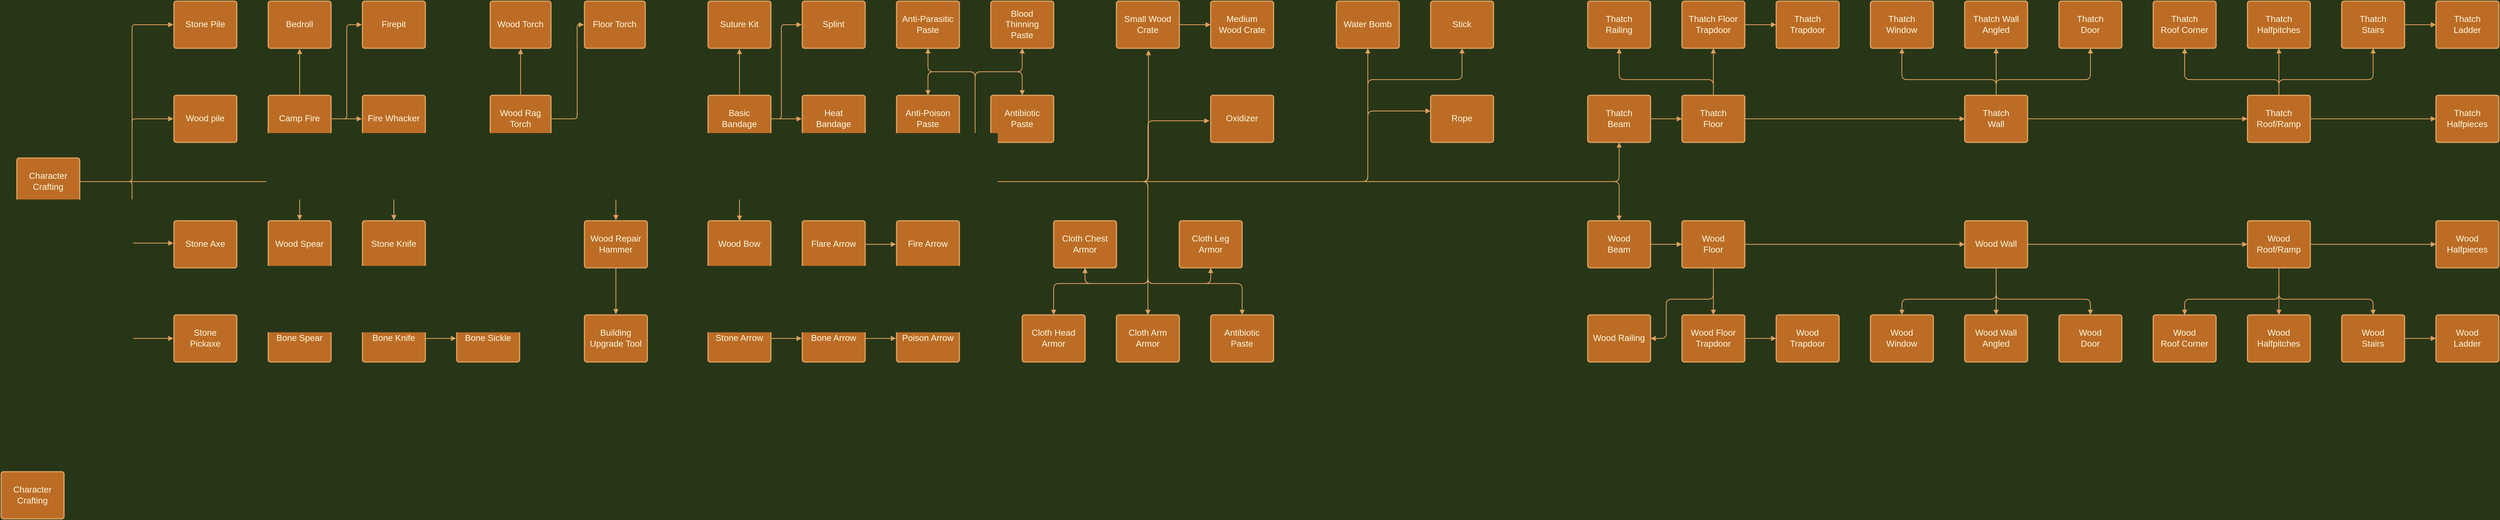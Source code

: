 <mxfile version="16.5.2" type="github">
  <diagram id="rRzekfHHQEF70Khm2-KE" name="Page-1">
    <mxGraphModel dx="1035" dy="480" grid="1" gridSize="15" guides="1" tooltips="1" connect="1" arrows="1" fold="1" page="0" pageScale="1" pageWidth="850" pageHeight="1100" background="#283618" math="0" shadow="0">
      <root>
        <mxCell id="0" />
        <mxCell id="1" parent="0" />
        <mxCell id="PEmLO8Mioou9qKizZvz7-9" style="edgeStyle=orthogonalEdgeStyle;shape=connector;rounded=1;orthogonalLoop=1;jettySize=auto;html=1;labelBackgroundColor=#283618;fontFamily=Helvetica;fontSize=16.7;fontColor=#FEFAE0;startArrow=none;endArrow=block;endFill=1;strokeColor=#DDA15E;strokeWidth=1.5;" parent="1" source="Ll6SlmnCo9xCi9tkevdO-1" target="Ll6SlmnCo9xCi9tkevdO-44" edge="1">
          <mxGeometry relative="1" as="geometry" />
        </mxCell>
        <mxCell id="PEmLO8Mioou9qKizZvz7-10" style="edgeStyle=orthogonalEdgeStyle;shape=connector;rounded=1;orthogonalLoop=1;jettySize=auto;html=1;entryX=0.5;entryY=1;entryDx=0;entryDy=0;labelBackgroundColor=#283618;fontFamily=Helvetica;fontSize=16.7;fontColor=#FEFAE0;startArrow=none;endArrow=block;endFill=1;strokeColor=#DDA15E;strokeWidth=1.5;" parent="1" source="Ll6SlmnCo9xCi9tkevdO-1" target="Ll6SlmnCo9xCi9tkevdO-58" edge="1">
          <mxGeometry relative="1" as="geometry">
            <Array as="points">
              <mxPoint x="1830" y="405" />
              <mxPoint x="1830" y="195" />
              <mxPoint x="1740" y="195" />
            </Array>
          </mxGeometry>
        </mxCell>
        <mxCell id="PEmLO8Mioou9qKizZvz7-11" style="edgeStyle=orthogonalEdgeStyle;shape=connector;rounded=1;orthogonalLoop=1;jettySize=auto;html=1;entryX=0.5;entryY=1;entryDx=0;entryDy=0;labelBackgroundColor=#283618;fontFamily=Helvetica;fontSize=16.7;fontColor=#FEFAE0;startArrow=none;endArrow=block;endFill=1;strokeColor=#DDA15E;strokeWidth=1.5;" parent="1" source="Ll6SlmnCo9xCi9tkevdO-1" target="Ll6SlmnCo9xCi9tkevdO-59" edge="1">
          <mxGeometry relative="1" as="geometry">
            <Array as="points">
              <mxPoint x="1830" y="405" />
              <mxPoint x="1830" y="195" />
              <mxPoint x="1920" y="195" />
            </Array>
          </mxGeometry>
        </mxCell>
        <mxCell id="PEmLO8Mioou9qKizZvz7-12" style="edgeStyle=orthogonalEdgeStyle;shape=connector;rounded=1;orthogonalLoop=1;jettySize=auto;html=1;labelBackgroundColor=#283618;fontFamily=Helvetica;fontSize=16.7;fontColor=#FEFAE0;startArrow=none;endArrow=block;endFill=1;strokeColor=#DDA15E;strokeWidth=1.5;entryX=0.5;entryY=0;entryDx=0;entryDy=0;" parent="1" source="Ll6SlmnCo9xCi9tkevdO-1" target="Ll6SlmnCo9xCi9tkevdO-57" edge="1">
          <mxGeometry relative="1" as="geometry">
            <mxPoint x="1815" y="210" as="targetPoint" />
            <Array as="points">
              <mxPoint x="1830" y="405" />
              <mxPoint x="1830" y="195" />
              <mxPoint x="1740" y="195" />
            </Array>
          </mxGeometry>
        </mxCell>
        <mxCell id="PEmLO8Mioou9qKizZvz7-13" style="edgeStyle=orthogonalEdgeStyle;shape=connector;rounded=1;orthogonalLoop=1;jettySize=auto;html=1;labelBackgroundColor=#283618;fontFamily=Helvetica;fontSize=16.7;fontColor=#FEFAE0;startArrow=none;endArrow=block;endFill=1;strokeColor=#DDA15E;strokeWidth=1.5;entryX=0.5;entryY=0;entryDx=0;entryDy=0;" parent="1" source="Ll6SlmnCo9xCi9tkevdO-1" target="Ll6SlmnCo9xCi9tkevdO-60" edge="1">
          <mxGeometry relative="1" as="geometry">
            <mxPoint x="2055" y="270" as="targetPoint" />
            <Array as="points">
              <mxPoint x="1830" y="405" />
              <mxPoint x="1830" y="195" />
              <mxPoint x="1920" y="195" />
            </Array>
          </mxGeometry>
        </mxCell>
        <mxCell id="PEmLO8Mioou9qKizZvz7-16" style="edgeStyle=orthogonalEdgeStyle;shape=connector;rounded=1;orthogonalLoop=1;jettySize=auto;html=1;entryX=0.508;entryY=1.039;entryDx=0;entryDy=0;entryPerimeter=0;labelBackgroundColor=#283618;fontFamily=Helvetica;fontSize=16.7;fontColor=#FEFAE0;startArrow=none;endArrow=block;endFill=1;strokeColor=#DDA15E;strokeWidth=1.5;" parent="1" source="Ll6SlmnCo9xCi9tkevdO-1" target="PEmLO8Mioou9qKizZvz7-3" edge="1">
          <mxGeometry relative="1" as="geometry" />
        </mxCell>
        <UserObject label="Character Crafting" lucidchartObjectId="u_BPGFiDnguB" id="Ll6SlmnCo9xCi9tkevdO-1">
          <mxCell style="html=1;overflow=block;blockSpacing=1;whiteSpace=wrap;fontSize=16.7;fontColor=#FEFAE0;spacing=9;strokeColor=#DDA15E;strokeOpacity=100;rounded=1;absoluteArcSize=1;arcSize=9;strokeWidth=2.3;fillColor=#BC6C25;" parent="1" vertex="1">
            <mxGeometry y="360" width="120" height="90" as="geometry" />
          </mxCell>
        </UserObject>
        <UserObject label="" lucidchartObjectId="H_BPp4X-sTFV" id="Ll6SlmnCo9xCi9tkevdO-2">
          <mxCell style="html=1;jettySize=18;whiteSpace=wrap;fontSize=13;strokeColor=#DDA15E;strokeWidth=1.5;rounded=1;arcSize=12;edgeStyle=orthogonalEdgeStyle;startArrow=none;endArrow=block;endFill=1;exitX=1.009;exitY=0.5;exitPerimeter=0;entryX=-0.009;entryY=0.5;entryPerimeter=0;labelBackgroundColor=#283618;fontColor=#FEFAE0;" parent="1" source="Ll6SlmnCo9xCi9tkevdO-1" target="Ll6SlmnCo9xCi9tkevdO-3" edge="1">
            <mxGeometry width="100" height="100" relative="1" as="geometry">
              <Array as="points">
                <mxPoint x="220" y="405" />
                <mxPoint x="220" y="105" />
              </Array>
            </mxGeometry>
          </mxCell>
        </UserObject>
        <UserObject label="Stone Pile" lucidchartObjectId="I_BPqSDUbPAX" id="Ll6SlmnCo9xCi9tkevdO-3">
          <mxCell style="html=1;overflow=block;blockSpacing=1;whiteSpace=wrap;fontSize=16.7;fontColor=#FEFAE0;spacing=9;strokeColor=#DDA15E;strokeOpacity=100;rounded=1;absoluteArcSize=1;arcSize=9;strokeWidth=2.3;fillColor=#BC6C25;" parent="1" vertex="1">
            <mxGeometry x="300" y="60" width="120" height="90" as="geometry" />
          </mxCell>
        </UserObject>
        <UserObject label="" lucidchartObjectId="N_BP8Tn_OD_2" id="Ll6SlmnCo9xCi9tkevdO-4">
          <mxCell style="html=1;jettySize=18;whiteSpace=wrap;fontSize=13;strokeColor=#DDA15E;strokeWidth=1.5;rounded=1;arcSize=12;edgeStyle=orthogonalEdgeStyle;startArrow=none;endArrow=block;endFill=1;exitX=1.009;exitY=0.5;exitPerimeter=0;entryX=-0.009;entryY=0.5;entryPerimeter=0;labelBackgroundColor=#283618;fontColor=#FEFAE0;" parent="1" source="Ll6SlmnCo9xCi9tkevdO-1" target="Ll6SlmnCo9xCi9tkevdO-5" edge="1">
            <mxGeometry width="100" height="100" relative="1" as="geometry">
              <Array as="points">
                <mxPoint x="220" y="405" />
                <mxPoint x="220" y="285" />
              </Array>
            </mxGeometry>
          </mxCell>
        </UserObject>
        <UserObject label="Wood pile" lucidchartObjectId="O_BPZkJiBm.c" id="Ll6SlmnCo9xCi9tkevdO-5">
          <mxCell style="html=1;overflow=block;blockSpacing=1;whiteSpace=wrap;fontSize=16.7;fontColor=#FEFAE0;spacing=9;strokeColor=#DDA15E;strokeOpacity=100;rounded=1;absoluteArcSize=1;arcSize=9;strokeWidth=2.3;fillColor=#BC6C25;" parent="1" vertex="1">
            <mxGeometry x="300" y="240" width="120" height="90" as="geometry" />
          </mxCell>
        </UserObject>
        <UserObject label="" lucidchartObjectId="X_BPr38c6wYP" id="Ll6SlmnCo9xCi9tkevdO-6">
          <mxCell style="html=1;jettySize=18;whiteSpace=wrap;fontSize=13;strokeColor=#DDA15E;strokeWidth=1.5;rounded=1;arcSize=12;edgeStyle=orthogonalEdgeStyle;startArrow=none;endArrow=block;endFill=1;exitX=1.009;exitY=0.5;exitPerimeter=0;entryX=-0.009;entryY=0.475;entryPerimeter=0;labelBackgroundColor=#283618;fontColor=#FEFAE0;" parent="1" source="Ll6SlmnCo9xCi9tkevdO-1" target="Ll6SlmnCo9xCi9tkevdO-7" edge="1">
            <mxGeometry width="100" height="100" relative="1" as="geometry">
              <Array as="points">
                <mxPoint x="220" y="405" />
                <mxPoint x="220" y="523" />
              </Array>
            </mxGeometry>
          </mxCell>
        </UserObject>
        <UserObject label="Stone Axe" lucidchartObjectId="Y_BP5Q-G_znC" id="Ll6SlmnCo9xCi9tkevdO-7">
          <mxCell style="html=1;overflow=block;blockSpacing=1;whiteSpace=wrap;fontSize=16.7;fontColor=#FEFAE0;spacing=9;strokeColor=#DDA15E;strokeOpacity=100;rounded=1;absoluteArcSize=1;arcSize=9;strokeWidth=2.3;fillColor=#BC6C25;" parent="1" vertex="1">
            <mxGeometry x="300" y="480" width="120" height="90" as="geometry" />
          </mxCell>
        </UserObject>
        <UserObject label="Stone Pickaxe" lucidchartObjectId="8_BPwkNQC5Gh" id="Ll6SlmnCo9xCi9tkevdO-8">
          <mxCell style="html=1;overflow=block;blockSpacing=1;whiteSpace=wrap;fontSize=16.7;fontColor=#FEFAE0;spacing=9;strokeColor=#DDA15E;strokeOpacity=100;rounded=1;absoluteArcSize=1;arcSize=9;strokeWidth=2.3;fillColor=#BC6C25;" parent="1" vertex="1">
            <mxGeometry x="300" y="660" width="120" height="90" as="geometry" />
          </mxCell>
        </UserObject>
        <UserObject label="" lucidchartObjectId="..BPo7T~YsD4" id="Ll6SlmnCo9xCi9tkevdO-9">
          <mxCell style="html=1;jettySize=18;whiteSpace=wrap;fontSize=13;strokeColor=#DDA15E;strokeWidth=1.5;rounded=1;arcSize=12;edgeStyle=orthogonalEdgeStyle;startArrow=none;endArrow=block;endFill=1;exitX=1.009;exitY=0.5;exitPerimeter=0;entryX=-0.009;entryY=0.5;entryPerimeter=0;labelBackgroundColor=#283618;fontColor=#FEFAE0;" parent="1" source="Ll6SlmnCo9xCi9tkevdO-1" target="Ll6SlmnCo9xCi9tkevdO-8" edge="1">
            <mxGeometry width="100" height="100" relative="1" as="geometry">
              <Array as="points">
                <mxPoint x="220" y="405" />
                <mxPoint x="220" y="705" />
              </Array>
            </mxGeometry>
          </mxCell>
        </UserObject>
        <UserObject label="Camp Fire" lucidchartObjectId="m~BPZ36LLnPR" id="Ll6SlmnCo9xCi9tkevdO-10">
          <mxCell style="html=1;overflow=block;blockSpacing=1;whiteSpace=wrap;fontSize=16.7;fontColor=#FEFAE0;spacing=9;strokeColor=#DDA15E;strokeOpacity=100;rounded=1;absoluteArcSize=1;arcSize=9;strokeWidth=2.3;fillColor=#BC6C25;" parent="1" vertex="1">
            <mxGeometry x="480" y="240" width="120" height="90" as="geometry" />
          </mxCell>
        </UserObject>
        <UserObject label="" lucidchartObjectId="O~BPa62-yU6X" id="Ll6SlmnCo9xCi9tkevdO-11">
          <mxCell style="html=1;jettySize=18;whiteSpace=wrap;fontSize=13;strokeColor=#DDA15E;strokeWidth=1.5;rounded=1;arcSize=12;edgeStyle=orthogonalEdgeStyle;startArrow=none;endArrow=block;endFill=1;exitX=1.009;exitY=0.5;exitPerimeter=0;entryX=0.508;entryY=1.013;entryPerimeter=0;labelBackgroundColor=#283618;fontColor=#FEFAE0;" parent="1" source="Ll6SlmnCo9xCi9tkevdO-1" target="Ll6SlmnCo9xCi9tkevdO-10" edge="1">
            <mxGeometry width="100" height="100" relative="1" as="geometry">
              <Array as="points" />
            </mxGeometry>
          </mxCell>
        </UserObject>
        <UserObject label="" lucidchartObjectId="Y~BPYHWkq6s2" id="Ll6SlmnCo9xCi9tkevdO-12">
          <mxCell style="html=1;jettySize=18;whiteSpace=wrap;fontSize=13;strokeColor=#DDA15E;strokeWidth=1.5;rounded=1;arcSize=12;edgeStyle=orthogonalEdgeStyle;startArrow=none;endArrow=block;endFill=1;exitX=0.5;exitY=-0.012;exitPerimeter=0;entryX=0.5;entryY=1.013;entryPerimeter=0;labelBackgroundColor=#283618;fontColor=#FEFAE0;" parent="1" source="Ll6SlmnCo9xCi9tkevdO-10" target="Ll6SlmnCo9xCi9tkevdO-13" edge="1">
            <mxGeometry width="100" height="100" relative="1" as="geometry">
              <Array as="points" />
            </mxGeometry>
          </mxCell>
        </UserObject>
        <UserObject label="Bedroll" lucidchartObjectId="Z~BPt7MjPGn2" id="Ll6SlmnCo9xCi9tkevdO-13">
          <mxCell style="html=1;overflow=block;blockSpacing=1;whiteSpace=wrap;fontSize=16.7;fontColor=#FEFAE0;spacing=9;strokeColor=#DDA15E;strokeOpacity=100;rounded=1;absoluteArcSize=1;arcSize=9;strokeWidth=2.3;fillColor=#BC6C25;" parent="1" vertex="1">
            <mxGeometry x="480" y="60" width="120" height="90" as="geometry" />
          </mxCell>
        </UserObject>
        <UserObject label="" lucidchartObjectId="gbCP4P~I9XrF" id="Ll6SlmnCo9xCi9tkevdO-14">
          <mxCell style="html=1;jettySize=18;whiteSpace=wrap;fontSize=13;strokeColor=#DDA15E;strokeWidth=1.5;rounded=1;arcSize=12;edgeStyle=orthogonalEdgeStyle;startArrow=none;endArrow=block;endFill=1;exitX=1.009;exitY=0.5;exitPerimeter=0;entryX=-0.009;entryY=0.5;entryPerimeter=0;labelBackgroundColor=#283618;fontColor=#FEFAE0;" parent="1" source="Ll6SlmnCo9xCi9tkevdO-10" target="Ll6SlmnCo9xCi9tkevdO-15" edge="1">
            <mxGeometry width="100" height="100" relative="1" as="geometry">
              <Array as="points">
                <mxPoint x="630" y="285" />
                <mxPoint x="630" y="105" />
              </Array>
            </mxGeometry>
          </mxCell>
        </UserObject>
        <UserObject label="Firepit" lucidchartObjectId="hbCPNWkPi1j1" id="Ll6SlmnCo9xCi9tkevdO-15">
          <mxCell style="html=1;overflow=block;blockSpacing=1;whiteSpace=wrap;fontSize=16.7;fontColor=#FEFAE0;spacing=9;strokeColor=#DDA15E;strokeOpacity=100;rounded=1;absoluteArcSize=1;arcSize=9;strokeWidth=2.3;fillColor=#BC6C25;" parent="1" vertex="1">
            <mxGeometry x="660" y="60" width="120" height="90" as="geometry" />
          </mxCell>
        </UserObject>
        <UserObject label="" lucidchartObjectId="zbCPveMLPmp4" id="Ll6SlmnCo9xCi9tkevdO-16">
          <mxCell style="html=1;jettySize=18;whiteSpace=wrap;fontSize=13;strokeColor=#DDA15E;strokeWidth=1.5;rounded=1;arcSize=12;edgeStyle=orthogonalEdgeStyle;startArrow=none;endArrow=block;endFill=1;exitX=1.009;exitY=0.5;exitPerimeter=0;entryX=-0.009;entryY=0.5;entryPerimeter=0;labelBackgroundColor=#283618;fontColor=#FEFAE0;" parent="1" source="Ll6SlmnCo9xCi9tkevdO-10" target="Ll6SlmnCo9xCi9tkevdO-17" edge="1">
            <mxGeometry width="100" height="100" relative="1" as="geometry">
              <Array as="points" />
            </mxGeometry>
          </mxCell>
        </UserObject>
        <UserObject label="Fire Whacker" lucidchartObjectId="AbCPx_nHZjYF" id="Ll6SlmnCo9xCi9tkevdO-17">
          <mxCell style="html=1;overflow=block;blockSpacing=1;whiteSpace=wrap;fontSize=16.7;fontColor=#FEFAE0;spacing=9;strokeColor=#DDA15E;strokeOpacity=100;rounded=1;absoluteArcSize=1;arcSize=9;strokeWidth=2.3;fillColor=#BC6C25;" parent="1" vertex="1">
            <mxGeometry x="660" y="240" width="120" height="90" as="geometry" />
          </mxCell>
        </UserObject>
        <UserObject label="Wood Spear" lucidchartObjectId="0bCPyFjNDxt0" id="Ll6SlmnCo9xCi9tkevdO-18">
          <mxCell style="html=1;overflow=block;blockSpacing=1;whiteSpace=wrap;fontSize=16.7;fontColor=#FEFAE0;spacing=9;strokeColor=#DDA15E;strokeOpacity=100;rounded=1;absoluteArcSize=1;arcSize=9;strokeWidth=2.3;fillColor=#BC6C25;" parent="1" vertex="1">
            <mxGeometry x="480" y="480" width="120" height="90" as="geometry" />
          </mxCell>
        </UserObject>
        <UserObject label="" lucidchartObjectId="9bCP.TVr~Gpa" id="Ll6SlmnCo9xCi9tkevdO-19">
          <mxCell style="html=1;jettySize=18;whiteSpace=wrap;fontSize=13;strokeColor=#DDA15E;strokeWidth=1.5;rounded=1;arcSize=12;edgeStyle=orthogonalEdgeStyle;startArrow=none;endArrow=block;endFill=1;exitX=0.5;exitY=1.013;exitPerimeter=0;entryX=0.5;entryY=-0.012;entryPerimeter=0;labelBackgroundColor=#283618;fontColor=#FEFAE0;" parent="1" source="Ll6SlmnCo9xCi9tkevdO-18" target="Ll6SlmnCo9xCi9tkevdO-20" edge="1">
            <mxGeometry width="100" height="100" relative="1" as="geometry">
              <Array as="points" />
            </mxGeometry>
          </mxCell>
        </UserObject>
        <UserObject label="Bone Spear" lucidchartObjectId="9bCPvY.9jizp" id="Ll6SlmnCo9xCi9tkevdO-20">
          <mxCell style="html=1;overflow=block;blockSpacing=1;whiteSpace=wrap;fontSize=16.7;fontColor=#FEFAE0;spacing=9;strokeColor=#DDA15E;strokeOpacity=100;rounded=1;absoluteArcSize=1;arcSize=9;strokeWidth=2.3;fillColor=#BC6C25;" parent="1" vertex="1">
            <mxGeometry x="480" y="660" width="120" height="90" as="geometry" />
          </mxCell>
        </UserObject>
        <UserObject label="" lucidchartObjectId="kiCP-3K6-2XL" id="Ll6SlmnCo9xCi9tkevdO-21">
          <mxCell style="html=1;jettySize=18;whiteSpace=wrap;fontSize=13;strokeColor=#DDA15E;strokeWidth=1.5;rounded=1;arcSize=12;edgeStyle=orthogonalEdgeStyle;startArrow=none;endArrow=block;endFill=1;exitX=1.009;exitY=0.5;exitPerimeter=0;entryX=0.5;entryY=-0.012;entryPerimeter=0;labelBackgroundColor=#283618;fontColor=#FEFAE0;" parent="1" source="Ll6SlmnCo9xCi9tkevdO-1" target="Ll6SlmnCo9xCi9tkevdO-18" edge="1">
            <mxGeometry width="100" height="100" relative="1" as="geometry">
              <Array as="points" />
            </mxGeometry>
          </mxCell>
        </UserObject>
        <UserObject label="Stone Knife" lucidchartObjectId="DiCPni2tE8rD" id="Ll6SlmnCo9xCi9tkevdO-22">
          <mxCell style="html=1;overflow=block;blockSpacing=1;whiteSpace=wrap;fontSize=16.7;fontColor=#FEFAE0;spacing=9;strokeColor=#DDA15E;strokeOpacity=100;rounded=1;absoluteArcSize=1;arcSize=9;strokeWidth=2.3;fillColor=#BC6C25;" parent="1" vertex="1">
            <mxGeometry x="660" y="480" width="120" height="90" as="geometry" />
          </mxCell>
        </UserObject>
        <UserObject label="" lucidchartObjectId="TiCPVjLU_8wO" id="Ll6SlmnCo9xCi9tkevdO-23">
          <mxCell style="html=1;jettySize=18;whiteSpace=wrap;fontSize=13;strokeColor=#DDA15E;strokeWidth=1.5;rounded=1;arcSize=12;edgeStyle=orthogonalEdgeStyle;startArrow=none;endArrow=block;endFill=1;exitX=0.5;exitY=1.013;exitPerimeter=0;entryX=0.5;entryY=-0.012;entryPerimeter=0;labelBackgroundColor=#283618;fontColor=#FEFAE0;" parent="1" source="Ll6SlmnCo9xCi9tkevdO-22" target="Ll6SlmnCo9xCi9tkevdO-24" edge="1">
            <mxGeometry width="100" height="100" relative="1" as="geometry">
              <Array as="points" />
            </mxGeometry>
          </mxCell>
        </UserObject>
        <UserObject label="Bone Knife" lucidchartObjectId="UiCPd2ayhX7t" id="Ll6SlmnCo9xCi9tkevdO-24">
          <mxCell style="html=1;overflow=block;blockSpacing=1;whiteSpace=wrap;fontSize=16.7;fontColor=#FEFAE0;spacing=9;strokeColor=#DDA15E;strokeOpacity=100;rounded=1;absoluteArcSize=1;arcSize=9;strokeWidth=2.3;fillColor=#BC6C25;" parent="1" vertex="1">
            <mxGeometry x="660" y="660" width="120" height="90" as="geometry" />
          </mxCell>
        </UserObject>
        <UserObject label="" lucidchartObjectId=".iCPRyIr9Cb5" id="Ll6SlmnCo9xCi9tkevdO-25">
          <mxCell style="html=1;jettySize=18;whiteSpace=wrap;fontSize=13;strokeColor=#DDA15E;strokeWidth=1.5;rounded=1;arcSize=12;edgeStyle=orthogonalEdgeStyle;startArrow=none;endArrow=block;endFill=1;exitX=1.009;exitY=0.5;exitPerimeter=0;entryX=0.5;entryY=-0.013;entryPerimeter=0;labelBackgroundColor=#283618;fontColor=#FEFAE0;" parent="1" source="Ll6SlmnCo9xCi9tkevdO-1" target="Ll6SlmnCo9xCi9tkevdO-22" edge="1">
            <mxGeometry width="100" height="100" relative="1" as="geometry">
              <Array as="points" />
            </mxGeometry>
          </mxCell>
        </UserObject>
        <UserObject label="" lucidchartObjectId="ljCP1IuRaDb0" id="Ll6SlmnCo9xCi9tkevdO-26">
          <mxCell style="html=1;jettySize=18;whiteSpace=wrap;fontSize=13;strokeColor=#DDA15E;strokeWidth=1.5;rounded=1;arcSize=12;edgeStyle=orthogonalEdgeStyle;startArrow=none;endArrow=block;endFill=1;exitX=1.009;exitY=0.5;exitPerimeter=0;entryX=-0.009;entryY=0.5;entryPerimeter=0;labelBackgroundColor=#283618;fontColor=#FEFAE0;" parent="1" source="Ll6SlmnCo9xCi9tkevdO-24" target="Ll6SlmnCo9xCi9tkevdO-27" edge="1">
            <mxGeometry width="100" height="100" relative="1" as="geometry">
              <Array as="points" />
            </mxGeometry>
          </mxCell>
        </UserObject>
        <UserObject label="Bone Sickle" lucidchartObjectId="mjCPNi4_uxHu" id="Ll6SlmnCo9xCi9tkevdO-27">
          <mxCell style="html=1;overflow=block;blockSpacing=1;whiteSpace=wrap;fontSize=16.7;fontColor=#FEFAE0;spacing=9;strokeColor=#DDA15E;strokeOpacity=100;rounded=1;absoluteArcSize=1;arcSize=9;strokeWidth=2.3;fillColor=#BC6C25;" parent="1" vertex="1">
            <mxGeometry x="840" y="660" width="120" height="90" as="geometry" />
          </mxCell>
        </UserObject>
        <UserObject label="Wood Torch" lucidchartObjectId="NjCPfoWaLX8s" id="Ll6SlmnCo9xCi9tkevdO-28">
          <mxCell style="html=1;overflow=block;blockSpacing=1;whiteSpace=wrap;fontSize=16.7;fontColor=#FEFAE0;spacing=9;strokeColor=#DDA15E;strokeOpacity=100;rounded=1;absoluteArcSize=1;arcSize=9;strokeWidth=2.3;fillColor=#BC6C25;" parent="1" vertex="1">
            <mxGeometry x="904" y="60" width="116" height="90" as="geometry" />
          </mxCell>
        </UserObject>
        <UserObject label="Wood Rag Torch" lucidchartObjectId="XjCPkU5Gd-JE" id="Ll6SlmnCo9xCi9tkevdO-29">
          <mxCell style="html=1;overflow=block;blockSpacing=1;whiteSpace=wrap;fontSize=16.7;fontColor=#FEFAE0;spacing=9;strokeColor=#DDA15E;strokeOpacity=100;rounded=1;absoluteArcSize=1;arcSize=9;strokeWidth=2.3;fillColor=#BC6C25;" parent="1" vertex="1">
            <mxGeometry x="904" y="240" width="116" height="90" as="geometry" />
          </mxCell>
        </UserObject>
        <UserObject label="" lucidchartObjectId="-jCPkoOa--Ug" id="Ll6SlmnCo9xCi9tkevdO-30">
          <mxCell style="html=1;jettySize=18;whiteSpace=wrap;fontSize=13;strokeColor=#DDA15E;strokeWidth=1.5;rounded=1;arcSize=12;edgeStyle=orthogonalEdgeStyle;startArrow=none;endArrow=block;endFill=1;exitX=1.009;exitY=0.5;exitPerimeter=0;entryX=0.5;entryY=1.013;entryPerimeter=0;labelBackgroundColor=#283618;fontColor=#FEFAE0;" parent="1" source="Ll6SlmnCo9xCi9tkevdO-1" target="Ll6SlmnCo9xCi9tkevdO-29" edge="1">
            <mxGeometry width="100" height="100" relative="1" as="geometry">
              <Array as="points" />
            </mxGeometry>
          </mxCell>
        </UserObject>
        <UserObject label="" lucidchartObjectId="~jCPqyXbzsTr" id="Ll6SlmnCo9xCi9tkevdO-31">
          <mxCell style="html=1;jettySize=18;whiteSpace=wrap;fontSize=13;strokeColor=#DDA15E;strokeWidth=1.5;rounded=1;arcSize=12;edgeStyle=orthogonalEdgeStyle;startArrow=none;endArrow=block;endFill=1;exitX=0.5;exitY=-0.013;exitPerimeter=0;entryX=0.5;entryY=1.013;entryPerimeter=0;labelBackgroundColor=#283618;fontColor=#FEFAE0;" parent="1" source="Ll6SlmnCo9xCi9tkevdO-29" target="Ll6SlmnCo9xCi9tkevdO-28" edge="1">
            <mxGeometry width="100" height="100" relative="1" as="geometry">
              <Array as="points" />
            </mxGeometry>
          </mxCell>
        </UserObject>
        <UserObject label="Building Upgrade Tool" lucidchartObjectId="FkCPaop_36B8" id="Ll6SlmnCo9xCi9tkevdO-32">
          <mxCell style="html=1;overflow=block;blockSpacing=1;whiteSpace=wrap;fontSize=16.7;fontColor=#FEFAE0;spacing=9;strokeColor=#DDA15E;strokeOpacity=100;rounded=1;absoluteArcSize=1;arcSize=9;strokeWidth=2.3;fillColor=#BC6C25;" parent="1" vertex="1">
            <mxGeometry x="1084" y="660" width="120" height="90" as="geometry" />
          </mxCell>
        </UserObject>
        <UserObject label="Wood Repair Hammer" lucidchartObjectId="SkCPNsp~cqIT" id="Ll6SlmnCo9xCi9tkevdO-33">
          <mxCell style="html=1;overflow=block;blockSpacing=1;whiteSpace=wrap;fontSize=16.7;fontColor=#FEFAE0;spacing=9;strokeColor=#DDA15E;strokeOpacity=100;rounded=1;absoluteArcSize=1;arcSize=9;strokeWidth=2.3;fillColor=#BC6C25;" parent="1" vertex="1">
            <mxGeometry x="1084" y="480" width="120" height="90" as="geometry" />
          </mxCell>
        </UserObject>
        <UserObject label="" lucidchartObjectId="ZkCPeKj-GK6g" id="Ll6SlmnCo9xCi9tkevdO-34">
          <mxCell style="html=1;jettySize=18;whiteSpace=wrap;fontSize=13;strokeColor=#DDA15E;strokeWidth=1.5;rounded=1;arcSize=12;edgeStyle=orthogonalEdgeStyle;startArrow=none;endArrow=block;endFill=1;exitX=0.5;exitY=1.013;exitPerimeter=0;entryX=0.5;entryY=-0.013;entryPerimeter=0;labelBackgroundColor=#283618;fontColor=#FEFAE0;" parent="1" source="Ll6SlmnCo9xCi9tkevdO-33" target="Ll6SlmnCo9xCi9tkevdO-32" edge="1">
            <mxGeometry width="100" height="100" relative="1" as="geometry">
              <Array as="points" />
            </mxGeometry>
          </mxCell>
        </UserObject>
        <UserObject label="" lucidchartObjectId="4kCPnIZIU0An" id="Ll6SlmnCo9xCi9tkevdO-35">
          <mxCell style="html=1;jettySize=18;whiteSpace=wrap;fontSize=13;strokeColor=#DDA15E;strokeWidth=1.5;rounded=1;arcSize=12;edgeStyle=orthogonalEdgeStyle;startArrow=none;endArrow=block;endFill=1;exitX=1.009;exitY=0.5;exitPerimeter=0;entryX=0.5;entryY=-0.013;entryPerimeter=0;labelBackgroundColor=#283618;fontColor=#FEFAE0;" parent="1" source="Ll6SlmnCo9xCi9tkevdO-1" target="Ll6SlmnCo9xCi9tkevdO-33" edge="1">
            <mxGeometry width="100" height="100" relative="1" as="geometry">
              <Array as="points" />
            </mxGeometry>
          </mxCell>
        </UserObject>
        <UserObject label="Basic Bandage" lucidchartObjectId="_kCP5BGV8mZ8" id="Ll6SlmnCo9xCi9tkevdO-36">
          <mxCell style="html=1;overflow=block;blockSpacing=1;whiteSpace=wrap;fontSize=16.7;fontColor=#FEFAE0;spacing=9;strokeColor=#DDA15E;strokeOpacity=100;rounded=1;absoluteArcSize=1;arcSize=9;strokeWidth=2.3;fillColor=#BC6C25;" parent="1" vertex="1">
            <mxGeometry x="1320" y="240" width="120" height="90" as="geometry" />
          </mxCell>
        </UserObject>
        <UserObject label="" lucidchartObjectId="BlCPuP3NP.qO" id="Ll6SlmnCo9xCi9tkevdO-37">
          <mxCell style="html=1;jettySize=18;whiteSpace=wrap;fontSize=13;strokeColor=#DDA15E;strokeWidth=1.5;rounded=1;arcSize=12;edgeStyle=orthogonalEdgeStyle;startArrow=none;endArrow=block;endFill=1;exitX=0.5;exitY=-0.013;exitPerimeter=0;entryX=0.5;entryY=1.013;entryPerimeter=0;labelBackgroundColor=#283618;fontColor=#FEFAE0;" parent="1" source="Ll6SlmnCo9xCi9tkevdO-36" target="Ll6SlmnCo9xCi9tkevdO-38" edge="1">
            <mxGeometry width="100" height="100" relative="1" as="geometry">
              <Array as="points" />
            </mxGeometry>
          </mxCell>
        </UserObject>
        <UserObject label="Suture Kit" lucidchartObjectId="ClCPImLDUexu" id="Ll6SlmnCo9xCi9tkevdO-38">
          <mxCell style="html=1;overflow=block;blockSpacing=1;whiteSpace=wrap;fontSize=16.7;fontColor=#FEFAE0;spacing=9;strokeColor=#DDA15E;strokeOpacity=100;rounded=1;absoluteArcSize=1;arcSize=9;strokeWidth=2.3;fillColor=#BC6C25;" parent="1" vertex="1">
            <mxGeometry x="1320" y="60" width="120" height="90" as="geometry" />
          </mxCell>
        </UserObject>
        <UserObject label="" lucidchartObjectId="rmCPF1wiyj0F" id="Ll6SlmnCo9xCi9tkevdO-39">
          <mxCell style="html=1;jettySize=18;whiteSpace=wrap;fontSize=13;strokeColor=#DDA15E;strokeWidth=1.5;rounded=1;arcSize=12;edgeStyle=orthogonalEdgeStyle;startArrow=none;endArrow=block;endFill=1;exitX=1.009;exitY=0.5;exitPerimeter=0;entryX=0.5;entryY=1.013;entryPerimeter=0;labelBackgroundColor=#283618;fontColor=#FEFAE0;" parent="1" source="Ll6SlmnCo9xCi9tkevdO-1" target="Ll6SlmnCo9xCi9tkevdO-36" edge="1">
            <mxGeometry width="100" height="100" relative="1" as="geometry">
              <Array as="points" />
            </mxGeometry>
          </mxCell>
        </UserObject>
        <UserObject label="" lucidchartObjectId="hnCP7O0cIXPL" id="Ll6SlmnCo9xCi9tkevdO-40">
          <mxCell style="html=1;jettySize=18;whiteSpace=wrap;fontSize=13;strokeColor=#DDA15E;strokeWidth=1.5;rounded=1;arcSize=12;edgeStyle=orthogonalEdgeStyle;startArrow=none;endArrow=block;endFill=1;exitX=1.009;exitY=0.5;exitPerimeter=0;entryX=-0.009;entryY=0.5;entryPerimeter=0;labelBackgroundColor=#283618;fontColor=#FEFAE0;" parent="1" source="Ll6SlmnCo9xCi9tkevdO-36" target="Ll6SlmnCo9xCi9tkevdO-41" edge="1">
            <mxGeometry width="100" height="100" relative="1" as="geometry">
              <Array as="points" />
            </mxGeometry>
          </mxCell>
        </UserObject>
        <UserObject label="Heat Bandage" lucidchartObjectId="inCPRJHLFMFV" id="Ll6SlmnCo9xCi9tkevdO-41">
          <mxCell style="html=1;overflow=block;blockSpacing=1;whiteSpace=wrap;fontSize=16.7;fontColor=#FEFAE0;spacing=9;strokeColor=#DDA15E;strokeOpacity=100;rounded=1;absoluteArcSize=1;arcSize=9;strokeWidth=2.3;fillColor=#BC6C25;" parent="1" vertex="1">
            <mxGeometry x="1500" y="240" width="120" height="90" as="geometry" />
          </mxCell>
        </UserObject>
        <UserObject label="Splint" lucidchartObjectId="xnCPvxHndka4" id="Ll6SlmnCo9xCi9tkevdO-42">
          <mxCell style="html=1;overflow=block;blockSpacing=1;whiteSpace=wrap;fontSize=16.7;fontColor=#FEFAE0;spacing=9;strokeColor=#DDA15E;strokeOpacity=100;rounded=1;absoluteArcSize=1;arcSize=9;strokeWidth=2.3;fillColor=#BC6C25;" parent="1" vertex="1">
            <mxGeometry x="1500" y="60" width="120" height="90" as="geometry" />
          </mxCell>
        </UserObject>
        <UserObject label="" lucidchartObjectId="NnCP2bfcHP.Y" id="Ll6SlmnCo9xCi9tkevdO-43">
          <mxCell style="html=1;jettySize=18;whiteSpace=wrap;fontSize=13;strokeColor=#DDA15E;strokeWidth=1.5;rounded=1;arcSize=12;edgeStyle=orthogonalEdgeStyle;startArrow=none;endArrow=block;endFill=1;exitX=1.009;exitY=0.5;exitPerimeter=0;entryX=-0.009;entryY=0.5;entryPerimeter=0;labelBackgroundColor=#283618;fontColor=#FEFAE0;" parent="1" source="Ll6SlmnCo9xCi9tkevdO-36" target="Ll6SlmnCo9xCi9tkevdO-42" edge="1">
            <mxGeometry width="100" height="100" relative="1" as="geometry">
              <Array as="points">
                <mxPoint x="1460" y="285" />
                <mxPoint x="1460" y="105" />
              </Array>
            </mxGeometry>
          </mxCell>
        </UserObject>
        <UserObject label="Wood Bow" lucidchartObjectId="soCP9eVfctdo" id="Ll6SlmnCo9xCi9tkevdO-44">
          <mxCell style="html=1;overflow=block;blockSpacing=1;whiteSpace=wrap;fontSize=16.7;fontColor=#FEFAE0;spacing=9;strokeColor=#DDA15E;strokeOpacity=100;rounded=1;absoluteArcSize=1;arcSize=9;strokeWidth=2.3;fillColor=#BC6C25;" parent="1" vertex="1">
            <mxGeometry x="1320" y="480" width="120" height="90" as="geometry" />
          </mxCell>
        </UserObject>
        <UserObject label="Floor Torch" lucidchartObjectId="0oCPBDUv6IJo" id="Ll6SlmnCo9xCi9tkevdO-45">
          <mxCell style="html=1;overflow=block;blockSpacing=1;whiteSpace=wrap;fontSize=16.7;fontColor=#FEFAE0;spacing=9;strokeColor=#DDA15E;strokeOpacity=100;rounded=1;absoluteArcSize=1;arcSize=9;strokeWidth=2.3;fillColor=#BC6C25;" parent="1" vertex="1">
            <mxGeometry x="1084" y="60" width="116" height="90" as="geometry" />
          </mxCell>
        </UserObject>
        <UserObject label="" lucidchartObjectId="9oCPAgSTg2dO" id="Ll6SlmnCo9xCi9tkevdO-46">
          <mxCell style="html=1;jettySize=18;whiteSpace=wrap;fontSize=13;strokeColor=#DDA15E;strokeWidth=1.5;rounded=1;arcSize=12;edgeStyle=orthogonalEdgeStyle;startArrow=none;endArrow=block;endFill=1;exitX=1.009;exitY=0.5;exitPerimeter=0;entryX=-0.009;entryY=0.5;entryPerimeter=0;labelBackgroundColor=#283618;fontColor=#FEFAE0;" parent="1" source="Ll6SlmnCo9xCi9tkevdO-29" target="Ll6SlmnCo9xCi9tkevdO-45" edge="1">
            <mxGeometry width="100" height="100" relative="1" as="geometry">
              <Array as="points">
                <mxPoint x="1070" y="285" />
                <mxPoint x="1070" y="105" />
              </Array>
            </mxGeometry>
          </mxCell>
        </UserObject>
        <UserObject label="" lucidchartObjectId="CpCPfpf-9aIL" id="Ll6SlmnCo9xCi9tkevdO-47">
          <mxCell style="html=1;jettySize=18;whiteSpace=wrap;fontSize=13;strokeColor=#DDA15E;strokeWidth=1.5;rounded=1;arcSize=12;edgeStyle=orthogonalEdgeStyle;startArrow=none;endArrow=block;endFill=1;exitX=0.5;exitY=1.013;exitPerimeter=0;entryX=0.5;entryY=-0.012;entryPerimeter=0;labelBackgroundColor=#283618;fontColor=#FEFAE0;" parent="1" source="Ll6SlmnCo9xCi9tkevdO-44" target="Ll6SlmnCo9xCi9tkevdO-48" edge="1">
            <mxGeometry width="100" height="100" relative="1" as="geometry">
              <Array as="points" />
            </mxGeometry>
          </mxCell>
        </UserObject>
        <UserObject label="Stone Arrow" lucidchartObjectId="DpCP2Eaae.8H" id="Ll6SlmnCo9xCi9tkevdO-48">
          <mxCell style="html=1;overflow=block;blockSpacing=1;whiteSpace=wrap;fontSize=16.7;fontColor=#FEFAE0;spacing=9;strokeColor=#DDA15E;strokeOpacity=100;rounded=1;absoluteArcSize=1;arcSize=9;strokeWidth=2.3;fillColor=#BC6C25;" parent="1" vertex="1">
            <mxGeometry x="1320" y="660" width="120" height="90" as="geometry" />
          </mxCell>
        </UserObject>
        <UserObject label="" lucidchartObjectId="6pCPRLMFEYzP" id="Ll6SlmnCo9xCi9tkevdO-49">
          <mxCell style="html=1;jettySize=18;whiteSpace=wrap;fontSize=13;strokeColor=#DDA15E;strokeWidth=1.5;rounded=1;arcSize=12;edgeStyle=orthogonalEdgeStyle;startArrow=none;endArrow=block;endFill=1;exitX=1.009;exitY=0.5;exitPerimeter=0;entryX=-0.009;entryY=0.5;entryPerimeter=0;labelBackgroundColor=#283618;fontColor=#FEFAE0;" parent="1" source="Ll6SlmnCo9xCi9tkevdO-48" target="Ll6SlmnCo9xCi9tkevdO-50" edge="1">
            <mxGeometry width="100" height="100" relative="1" as="geometry">
              <Array as="points" />
            </mxGeometry>
          </mxCell>
        </UserObject>
        <UserObject label="Bone Arrow" lucidchartObjectId="7pCPZ1x_f7pm" id="Ll6SlmnCo9xCi9tkevdO-50">
          <mxCell style="html=1;overflow=block;blockSpacing=1;whiteSpace=wrap;fontSize=16.7;fontColor=#FEFAE0;spacing=9;strokeColor=#DDA15E;strokeOpacity=100;rounded=1;absoluteArcSize=1;arcSize=9;strokeWidth=2.3;fillColor=#BC6C25;" parent="1" vertex="1">
            <mxGeometry x="1500" y="660" width="120" height="90" as="geometry" />
          </mxCell>
        </UserObject>
        <UserObject label="" lucidchartObjectId="aqCPHMb0PwwD" id="Ll6SlmnCo9xCi9tkevdO-51">
          <mxCell style="html=1;jettySize=18;whiteSpace=wrap;fontSize=13;strokeColor=#DDA15E;strokeWidth=1.5;rounded=1;arcSize=12;edgeStyle=orthogonalEdgeStyle;startArrow=none;endArrow=block;endFill=1;exitX=0.5;exitY=-0.013;exitPerimeter=0;entryX=0.5;entryY=1.013;entryPerimeter=0;labelBackgroundColor=#283618;fontColor=#FEFAE0;" parent="1" source="Ll6SlmnCo9xCi9tkevdO-50" target="Ll6SlmnCo9xCi9tkevdO-52" edge="1">
            <mxGeometry width="100" height="100" relative="1" as="geometry">
              <Array as="points" />
            </mxGeometry>
          </mxCell>
        </UserObject>
        <UserObject label="Flare Arrow" lucidchartObjectId="dqCP8PIB~_1w" id="Ll6SlmnCo9xCi9tkevdO-52">
          <mxCell style="html=1;overflow=block;blockSpacing=1;whiteSpace=wrap;fontSize=16.7;fontColor=#FEFAE0;spacing=9;strokeColor=#DDA15E;strokeOpacity=100;rounded=1;absoluteArcSize=1;arcSize=9;strokeWidth=2.3;fillColor=#BC6C25;" parent="1" vertex="1">
            <mxGeometry x="1500" y="480" width="120" height="90" as="geometry" />
          </mxCell>
        </UserObject>
        <UserObject label="" lucidchartObjectId="oqCPp.f_A3Km" id="Ll6SlmnCo9xCi9tkevdO-53">
          <mxCell style="html=1;jettySize=18;whiteSpace=wrap;fontSize=13;strokeColor=#DDA15E;strokeWidth=1.5;rounded=1;arcSize=12;edgeStyle=orthogonalEdgeStyle;startArrow=none;endArrow=block;endFill=1;exitX=1.009;exitY=0.5;exitPerimeter=0;entryX=-0.009;entryY=0.5;entryPerimeter=0;labelBackgroundColor=#283618;fontColor=#FEFAE0;" parent="1" source="Ll6SlmnCo9xCi9tkevdO-52" target="Ll6SlmnCo9xCi9tkevdO-54" edge="1">
            <mxGeometry width="100" height="100" relative="1" as="geometry">
              <Array as="points" />
            </mxGeometry>
          </mxCell>
        </UserObject>
        <UserObject label="Fire Arrow" lucidchartObjectId="qqCPw2HN394B" id="Ll6SlmnCo9xCi9tkevdO-54">
          <mxCell style="html=1;overflow=block;blockSpacing=1;whiteSpace=wrap;fontSize=16.7;fontColor=#FEFAE0;spacing=9;strokeColor=#DDA15E;strokeOpacity=100;rounded=1;absoluteArcSize=1;arcSize=9;strokeWidth=2.3;fillColor=#BC6C25;" parent="1" vertex="1">
            <mxGeometry x="1680" y="480" width="120" height="90" as="geometry" />
          </mxCell>
        </UserObject>
        <UserObject label="" lucidchartObjectId="wqCPvKt36-xp" id="Ll6SlmnCo9xCi9tkevdO-55">
          <mxCell style="html=1;jettySize=18;whiteSpace=wrap;fontSize=13;strokeColor=#DDA15E;strokeWidth=1.5;rounded=1;arcSize=12;edgeStyle=orthogonalEdgeStyle;startArrow=none;endArrow=block;endFill=1;exitX=1.009;exitY=0.5;exitPerimeter=0;entryX=-0.009;entryY=0.5;entryPerimeter=0;labelBackgroundColor=#283618;fontColor=#FEFAE0;" parent="1" source="Ll6SlmnCo9xCi9tkevdO-50" target="Ll6SlmnCo9xCi9tkevdO-56" edge="1">
            <mxGeometry width="100" height="100" relative="1" as="geometry">
              <Array as="points" />
            </mxGeometry>
          </mxCell>
        </UserObject>
        <UserObject label="Poison Arrow" lucidchartObjectId="yqCPa7FqjyKV" id="Ll6SlmnCo9xCi9tkevdO-56">
          <mxCell style="html=1;overflow=block;blockSpacing=1;whiteSpace=wrap;fontSize=16.7;fontColor=#FEFAE0;spacing=9;strokeColor=#DDA15E;strokeOpacity=100;rounded=1;absoluteArcSize=1;arcSize=9;strokeWidth=2.3;fillColor=#BC6C25;" parent="1" vertex="1">
            <mxGeometry x="1680" y="660" width="120" height="90" as="geometry" />
          </mxCell>
        </UserObject>
        <UserObject label="Anti-Poison Paste" lucidchartObjectId="PqCPc58l.CzU" id="Ll6SlmnCo9xCi9tkevdO-57">
          <mxCell style="html=1;overflow=block;blockSpacing=1;whiteSpace=wrap;fontSize=16.7;fontColor=#FEFAE0;spacing=9;strokeColor=#DDA15E;strokeOpacity=100;rounded=1;absoluteArcSize=1;arcSize=9;strokeWidth=2.3;fillColor=#BC6C25;" parent="1" vertex="1">
            <mxGeometry x="1680" y="240" width="120" height="90" as="geometry" />
          </mxCell>
        </UserObject>
        <UserObject label="Anti-Parasitic Paste" lucidchartObjectId=".qCP9QTMKTPM" id="Ll6SlmnCo9xCi9tkevdO-58">
          <mxCell style="html=1;overflow=block;blockSpacing=1;whiteSpace=wrap;fontSize=16.7;fontColor=#FEFAE0;spacing=9;strokeColor=#DDA15E;strokeOpacity=100;rounded=1;absoluteArcSize=1;arcSize=9;strokeWidth=2.3;fillColor=#BC6C25;" parent="1" vertex="1">
            <mxGeometry x="1680" y="60" width="120" height="90" as="geometry" />
          </mxCell>
        </UserObject>
        <UserObject label="Blood Thinning Paste" lucidchartObjectId="nrCP6l9zcHXE" id="Ll6SlmnCo9xCi9tkevdO-59">
          <mxCell style="html=1;overflow=block;blockSpacing=1;whiteSpace=wrap;fontSize=16.7;fontColor=#FEFAE0;spacing=9;strokeColor=#DDA15E;strokeOpacity=100;rounded=1;absoluteArcSize=1;arcSize=9;strokeWidth=2.3;fillColor=#BC6C25;" parent="1" vertex="1">
            <mxGeometry x="1860" y="60" width="120" height="90" as="geometry" />
          </mxCell>
        </UserObject>
        <UserObject label="Antibiotic Paste" lucidchartObjectId="yrCP56Y~xQKt" id="Ll6SlmnCo9xCi9tkevdO-60">
          <mxCell style="html=1;overflow=block;blockSpacing=1;whiteSpace=wrap;fontSize=16.7;fontColor=#FEFAE0;spacing=9;strokeColor=#DDA15E;strokeOpacity=100;rounded=1;absoluteArcSize=1;arcSize=9;strokeWidth=2.3;fillColor=#BC6C25;" parent="1" vertex="1">
            <mxGeometry x="1860" y="240" width="120" height="90" as="geometry" />
          </mxCell>
        </UserObject>
        <mxCell id="PEmLO8Mioou9qKizZvz7-6" value="" style="edgeStyle=orthogonalEdgeStyle;curved=0;rounded=1;sketch=0;orthogonalLoop=1;jettySize=auto;html=1;fontColor=#FEFAE0;strokeColor=#DDA15E;fillColor=#BC6C25;labelBackgroundColor=#283618;endArrow=block;fontSize=13;strokeWidth=1.5;arcSize=12;startArrow=none;endFill=1;" parent="1" source="PEmLO8Mioou9qKizZvz7-3" target="PEmLO8Mioou9qKizZvz7-5" edge="1">
          <mxGeometry relative="1" as="geometry" />
        </mxCell>
        <UserObject label="Small Wood Crate" lucidchartObjectId="yrCP56Y~xQKt" id="PEmLO8Mioou9qKizZvz7-3">
          <mxCell style="html=1;overflow=block;blockSpacing=1;whiteSpace=wrap;fontSize=16.7;fontColor=#FEFAE0;spacing=9;strokeColor=#DDA15E;strokeOpacity=100;rounded=1;absoluteArcSize=1;arcSize=9;strokeWidth=2.3;fillColor=#BC6C25;" parent="1" vertex="1">
            <mxGeometry x="2100" y="60" width="120" height="90" as="geometry" />
          </mxCell>
        </UserObject>
        <UserObject label="Medium Wood Crate" lucidchartObjectId="yrCP56Y~xQKt" id="PEmLO8Mioou9qKizZvz7-5">
          <mxCell style="html=1;overflow=block;blockSpacing=1;whiteSpace=wrap;fontSize=16.7;fontColor=#FEFAE0;spacing=9;strokeColor=#DDA15E;strokeOpacity=100;rounded=1;absoluteArcSize=1;arcSize=9;strokeWidth=2.3;fillColor=#BC6C25;" parent="1" vertex="1">
            <mxGeometry x="2280" y="60" width="120" height="90" as="geometry" />
          </mxCell>
        </UserObject>
        <UserObject label="Oxidizer" lucidchartObjectId="yrCP56Y~xQKt" id="PEmLO8Mioou9qKizZvz7-8">
          <mxCell style="html=1;overflow=block;blockSpacing=1;whiteSpace=wrap;fontSize=16.7;fontColor=#FEFAE0;spacing=9;strokeColor=#DDA15E;strokeOpacity=100;rounded=1;absoluteArcSize=1;arcSize=9;strokeWidth=2.3;fillColor=#BC6C25;" parent="1" vertex="1">
            <mxGeometry x="2280" y="240" width="120" height="90" as="geometry" />
          </mxCell>
        </UserObject>
        <mxCell id="PEmLO8Mioou9qKizZvz7-17" style="edgeStyle=orthogonalEdgeStyle;shape=connector;rounded=1;orthogonalLoop=1;jettySize=auto;html=1;entryX=-0.02;entryY=0.542;entryDx=0;entryDy=0;entryPerimeter=0;labelBackgroundColor=#283618;fontFamily=Helvetica;fontSize=16.7;fontColor=#FEFAE0;startArrow=none;endArrow=block;endFill=1;strokeColor=#DDA15E;strokeWidth=1.5;" parent="1" source="Ll6SlmnCo9xCi9tkevdO-1" target="PEmLO8Mioou9qKizZvz7-8" edge="1">
          <mxGeometry relative="1" as="geometry">
            <mxPoint x="120" y="405.0" as="sourcePoint" />
            <mxPoint x="2160.96" y="153.51" as="targetPoint" />
            <Array as="points">
              <mxPoint x="2160" y="405" />
              <mxPoint x="2160" y="289" />
            </Array>
          </mxGeometry>
        </mxCell>
        <UserObject label="Cloth Leg Armor" lucidchartObjectId="yrCP56Y~xQKt" id="PEmLO8Mioou9qKizZvz7-18">
          <mxCell style="html=1;overflow=block;blockSpacing=1;whiteSpace=wrap;fontSize=16.7;fontColor=#FEFAE0;spacing=9;strokeColor=#DDA15E;strokeOpacity=100;rounded=1;absoluteArcSize=1;arcSize=9;strokeWidth=2.3;fillColor=#BC6C25;" parent="1" vertex="1">
            <mxGeometry x="2220" y="480" width="120" height="90" as="geometry" />
          </mxCell>
        </UserObject>
        <UserObject label="Cloth Chest Armor" lucidchartObjectId="yrCP56Y~xQKt" id="PEmLO8Mioou9qKizZvz7-19">
          <mxCell style="html=1;overflow=block;blockSpacing=1;whiteSpace=wrap;fontSize=16.7;fontColor=#FEFAE0;spacing=9;strokeColor=#DDA15E;strokeOpacity=100;rounded=1;absoluteArcSize=1;arcSize=9;strokeWidth=2.3;fillColor=#BC6C25;" parent="1" vertex="1">
            <mxGeometry x="1980" y="480" width="120" height="90" as="geometry" />
          </mxCell>
        </UserObject>
        <UserObject label="Cloth Head Armor" lucidchartObjectId="yrCP56Y~xQKt" id="PEmLO8Mioou9qKizZvz7-20">
          <mxCell style="html=1;overflow=block;blockSpacing=1;whiteSpace=wrap;fontSize=16.7;fontColor=#FEFAE0;spacing=9;strokeColor=#DDA15E;strokeOpacity=100;rounded=1;absoluteArcSize=1;arcSize=9;strokeWidth=2.3;fillColor=#BC6C25;" parent="1" vertex="1">
            <mxGeometry x="1920" y="660" width="120" height="90" as="geometry" />
          </mxCell>
        </UserObject>
        <UserObject label="Cloth Arm Armor" lucidchartObjectId="yrCP56Y~xQKt" id="PEmLO8Mioou9qKizZvz7-21">
          <mxCell style="html=1;overflow=block;blockSpacing=1;whiteSpace=wrap;fontSize=16.7;fontColor=#FEFAE0;spacing=9;strokeColor=#DDA15E;strokeOpacity=100;rounded=1;absoluteArcSize=1;arcSize=9;strokeWidth=2.3;fillColor=#BC6C25;" parent="1" vertex="1">
            <mxGeometry x="2100" y="660" width="120" height="90" as="geometry" />
          </mxCell>
        </UserObject>
        <UserObject label="Antibiotic Paste" lucidchartObjectId="yrCP56Y~xQKt" id="PEmLO8Mioou9qKizZvz7-22">
          <mxCell style="html=1;overflow=block;blockSpacing=1;whiteSpace=wrap;fontSize=16.7;fontColor=#FEFAE0;spacing=9;strokeColor=#DDA15E;strokeOpacity=100;rounded=1;absoluteArcSize=1;arcSize=9;strokeWidth=2.3;fillColor=#BC6C25;" parent="1" vertex="1">
            <mxGeometry x="2280" y="660" width="120" height="90" as="geometry" />
          </mxCell>
        </UserObject>
        <mxCell id="PEmLO8Mioou9qKizZvz7-23" style="edgeStyle=orthogonalEdgeStyle;shape=connector;rounded=1;orthogonalLoop=1;jettySize=auto;html=1;entryX=0.5;entryY=0;entryDx=0;entryDy=0;labelBackgroundColor=#283618;fontFamily=Helvetica;fontSize=16.7;fontColor=#FEFAE0;startArrow=none;endArrow=block;endFill=1;strokeColor=#DDA15E;strokeWidth=1.5;" parent="1" source="Ll6SlmnCo9xCi9tkevdO-1" target="PEmLO8Mioou9qKizZvz7-21" edge="1">
          <mxGeometry relative="1" as="geometry">
            <mxPoint x="120" y="405" as="sourcePoint" />
            <mxPoint x="2277.6" y="288.78" as="targetPoint" />
            <Array as="points">
              <mxPoint x="2160" y="405" />
            </Array>
          </mxGeometry>
        </mxCell>
        <mxCell id="PEmLO8Mioou9qKizZvz7-24" style="edgeStyle=orthogonalEdgeStyle;shape=connector;rounded=1;orthogonalLoop=1;jettySize=auto;html=1;labelBackgroundColor=#283618;fontFamily=Helvetica;fontSize=16.7;fontColor=#FEFAE0;startArrow=none;endArrow=block;endFill=1;strokeColor=#DDA15E;strokeWidth=1.5;entryX=0.5;entryY=1;entryDx=0;entryDy=0;" parent="1" source="Ll6SlmnCo9xCi9tkevdO-1" target="PEmLO8Mioou9qKizZvz7-19" edge="1">
          <mxGeometry relative="1" as="geometry">
            <mxPoint x="120" y="405" as="sourcePoint" />
            <mxPoint x="2100" y="615" as="targetPoint" />
            <Array as="points">
              <mxPoint x="2160" y="405" />
              <mxPoint x="2160" y="600" />
              <mxPoint x="2040" y="600" />
            </Array>
          </mxGeometry>
        </mxCell>
        <mxCell id="PEmLO8Mioou9qKizZvz7-28" style="edgeStyle=orthogonalEdgeStyle;shape=connector;rounded=1;orthogonalLoop=1;jettySize=auto;html=1;labelBackgroundColor=#283618;fontFamily=Helvetica;fontSize=16.7;fontColor=#FEFAE0;startArrow=none;endArrow=block;endFill=1;strokeColor=#DDA15E;strokeWidth=1.5;entryX=0.5;entryY=1;entryDx=0;entryDy=0;" parent="1" source="Ll6SlmnCo9xCi9tkevdO-1" target="PEmLO8Mioou9qKizZvz7-19" edge="1">
          <mxGeometry relative="1" as="geometry">
            <mxPoint x="120" y="405" as="sourcePoint" />
            <mxPoint x="2040" y="570" as="targetPoint" />
            <Array as="points">
              <mxPoint x="2160" y="405" />
              <mxPoint x="2160" y="600" />
              <mxPoint x="2040" y="600" />
            </Array>
          </mxGeometry>
        </mxCell>
        <mxCell id="PEmLO8Mioou9qKizZvz7-29" style="edgeStyle=orthogonalEdgeStyle;shape=connector;rounded=1;orthogonalLoop=1;jettySize=auto;html=1;labelBackgroundColor=#283618;fontFamily=Helvetica;fontSize=16.7;fontColor=#FEFAE0;startArrow=none;endArrow=block;endFill=1;strokeColor=#DDA15E;strokeWidth=1.5;entryX=0.5;entryY=0;entryDx=0;entryDy=0;" parent="1" source="Ll6SlmnCo9xCi9tkevdO-1" target="PEmLO8Mioou9qKizZvz7-20" edge="1">
          <mxGeometry relative="1" as="geometry">
            <mxPoint x="120" y="405" as="sourcePoint" />
            <mxPoint x="2040" y="570" as="targetPoint" />
            <Array as="points">
              <mxPoint x="2160" y="405" />
              <mxPoint x="2160" y="600" />
              <mxPoint x="1980" y="600" />
            </Array>
          </mxGeometry>
        </mxCell>
        <mxCell id="PEmLO8Mioou9qKizZvz7-30" style="edgeStyle=orthogonalEdgeStyle;shape=connector;rounded=1;orthogonalLoop=1;jettySize=auto;html=1;entryX=0.5;entryY=0;entryDx=0;entryDy=0;labelBackgroundColor=#283618;fontFamily=Helvetica;fontSize=16.7;fontColor=#FEFAE0;startArrow=none;endArrow=block;endFill=1;strokeColor=#DDA15E;strokeWidth=1.5;" parent="1" source="Ll6SlmnCo9xCi9tkevdO-1" target="PEmLO8Mioou9qKizZvz7-22" edge="1">
          <mxGeometry relative="1" as="geometry">
            <mxPoint x="120" y="405" as="sourcePoint" />
            <mxPoint x="2160.034" y="660" as="targetPoint" />
            <Array as="points">
              <mxPoint x="2160" y="405" />
              <mxPoint x="2160" y="600" />
              <mxPoint x="2340" y="600" />
            </Array>
          </mxGeometry>
        </mxCell>
        <mxCell id="PEmLO8Mioou9qKizZvz7-31" style="edgeStyle=orthogonalEdgeStyle;shape=connector;rounded=1;orthogonalLoop=1;jettySize=auto;html=1;entryX=0.5;entryY=1;entryDx=0;entryDy=0;labelBackgroundColor=#283618;fontFamily=Helvetica;fontSize=16.7;fontColor=#FEFAE0;startArrow=none;endArrow=block;endFill=1;strokeColor=#DDA15E;strokeWidth=1.5;" parent="1" source="Ll6SlmnCo9xCi9tkevdO-1" target="PEmLO8Mioou9qKizZvz7-18" edge="1">
          <mxGeometry relative="1" as="geometry">
            <mxPoint x="120" y="405" as="sourcePoint" />
            <mxPoint x="2160.034" y="660" as="targetPoint" />
            <Array as="points">
              <mxPoint x="2160" y="405" />
              <mxPoint x="2160" y="600" />
              <mxPoint x="2280" y="600" />
            </Array>
          </mxGeometry>
        </mxCell>
        <UserObject label="Water Bomb" lucidchartObjectId="yrCP56Y~xQKt" id="PEmLO8Mioou9qKizZvz7-33">
          <mxCell style="html=1;overflow=block;blockSpacing=1;whiteSpace=wrap;fontSize=16.7;fontColor=#FEFAE0;spacing=9;strokeColor=#DDA15E;strokeOpacity=100;rounded=1;absoluteArcSize=1;arcSize=9;strokeWidth=2.3;fillColor=#BC6C25;" parent="1" vertex="1">
            <mxGeometry x="2520" y="60" width="120" height="90" as="geometry" />
          </mxCell>
        </UserObject>
        <UserObject label="Stick" lucidchartObjectId="yrCP56Y~xQKt" id="PEmLO8Mioou9qKizZvz7-34">
          <mxCell style="html=1;overflow=block;blockSpacing=1;whiteSpace=wrap;fontSize=16.7;fontColor=#FEFAE0;spacing=9;strokeColor=#DDA15E;strokeOpacity=100;rounded=1;absoluteArcSize=1;arcSize=9;strokeWidth=2.3;fillColor=#BC6C25;" parent="1" vertex="1">
            <mxGeometry x="2700" y="60" width="120" height="90" as="geometry" />
          </mxCell>
        </UserObject>
        <UserObject label="Rope" lucidchartObjectId="yrCP56Y~xQKt" id="PEmLO8Mioou9qKizZvz7-35">
          <mxCell style="html=1;overflow=block;blockSpacing=1;whiteSpace=wrap;fontSize=16.7;fontColor=#FEFAE0;spacing=9;strokeColor=#DDA15E;strokeOpacity=100;rounded=1;absoluteArcSize=1;arcSize=9;strokeWidth=2.3;fillColor=#BC6C25;" parent="1" vertex="1">
            <mxGeometry x="2700" y="240" width="120" height="90" as="geometry" />
          </mxCell>
        </UserObject>
        <mxCell id="PEmLO8Mioou9qKizZvz7-36" style="edgeStyle=orthogonalEdgeStyle;shape=connector;rounded=1;orthogonalLoop=1;jettySize=auto;html=1;entryX=0.5;entryY=1;entryDx=0;entryDy=0;labelBackgroundColor=#283618;fontFamily=Helvetica;fontSize=16.7;fontColor=#FEFAE0;startArrow=none;endArrow=block;endFill=1;strokeColor=#DDA15E;strokeWidth=1.5;" parent="1" source="Ll6SlmnCo9xCi9tkevdO-1" target="PEmLO8Mioou9qKizZvz7-33" edge="1">
          <mxGeometry relative="1" as="geometry">
            <mxPoint x="120" y="405" as="sourcePoint" />
            <mxPoint x="2277.6" y="288.78" as="targetPoint" />
            <Array as="points">
              <mxPoint x="2580" y="405" />
            </Array>
          </mxGeometry>
        </mxCell>
        <mxCell id="PEmLO8Mioou9qKizZvz7-37" style="edgeStyle=orthogonalEdgeStyle;shape=connector;rounded=1;orthogonalLoop=1;jettySize=auto;html=1;entryX=0.5;entryY=1;entryDx=0;entryDy=0;labelBackgroundColor=#283618;fontFamily=Helvetica;fontSize=16.7;fontColor=#FEFAE0;startArrow=none;endArrow=block;endFill=1;strokeColor=#DDA15E;strokeWidth=1.5;" parent="1" source="Ll6SlmnCo9xCi9tkevdO-1" target="PEmLO8Mioou9qKizZvz7-34" edge="1">
          <mxGeometry relative="1" as="geometry">
            <mxPoint x="120" y="405" as="sourcePoint" />
            <mxPoint x="2580" y="150.0" as="targetPoint" />
            <Array as="points">
              <mxPoint x="2580" y="405" />
              <mxPoint x="2580" y="210" />
              <mxPoint x="2760" y="210" />
            </Array>
          </mxGeometry>
        </mxCell>
        <mxCell id="PEmLO8Mioou9qKizZvz7-38" style="edgeStyle=orthogonalEdgeStyle;shape=connector;rounded=1;orthogonalLoop=1;jettySize=auto;html=1;labelBackgroundColor=#283618;fontFamily=Helvetica;fontSize=16.7;fontColor=#FEFAE0;startArrow=none;endArrow=block;endFill=1;strokeColor=#DDA15E;strokeWidth=1.5;" parent="1" source="Ll6SlmnCo9xCi9tkevdO-1" edge="1">
          <mxGeometry relative="1" as="geometry">
            <mxPoint x="120" y="405" as="sourcePoint" />
            <mxPoint x="2700" y="270" as="targetPoint" />
            <Array as="points">
              <mxPoint x="2580" y="405" />
              <mxPoint x="2580" y="270" />
            </Array>
          </mxGeometry>
        </mxCell>
        <mxCell id="PEmLO8Mioou9qKizZvz7-47" value="" style="edgeStyle=orthogonalEdgeStyle;shape=connector;rounded=1;orthogonalLoop=1;jettySize=auto;html=1;labelBackgroundColor=#283618;fontFamily=Helvetica;fontSize=16.7;fontColor=#FEFAE0;startArrow=none;endArrow=block;endFill=1;strokeColor=#DDA15E;strokeWidth=1.5;" parent="1" source="PEmLO8Mioou9qKizZvz7-45" target="PEmLO8Mioou9qKizZvz7-46" edge="1">
          <mxGeometry relative="1" as="geometry" />
        </mxCell>
        <UserObject label="Thatch&lt;br&gt;Beam" lucidchartObjectId="yrCP56Y~xQKt" id="PEmLO8Mioou9qKizZvz7-45">
          <mxCell style="html=1;overflow=block;blockSpacing=1;whiteSpace=wrap;fontSize=16.7;fontColor=#FEFAE0;spacing=9;strokeColor=#DDA15E;strokeOpacity=100;rounded=1;absoluteArcSize=1;arcSize=9;strokeWidth=2.3;fillColor=#BC6C25;" parent="1" vertex="1">
            <mxGeometry x="3000" y="240" width="120" height="90" as="geometry" />
          </mxCell>
        </UserObject>
        <mxCell id="PEmLO8Mioou9qKizZvz7-49" value="" style="edgeStyle=orthogonalEdgeStyle;shape=connector;rounded=1;orthogonalLoop=1;jettySize=auto;html=1;labelBackgroundColor=#283618;fontFamily=Helvetica;fontSize=16.7;fontColor=#FEFAE0;startArrow=none;endArrow=block;endFill=1;strokeColor=#DDA15E;strokeWidth=1.5;" parent="1" source="PEmLO8Mioou9qKizZvz7-46" target="PEmLO8Mioou9qKizZvz7-48" edge="1">
          <mxGeometry relative="1" as="geometry" />
        </mxCell>
        <mxCell id="PEmLO8Mioou9qKizZvz7-52" style="edgeStyle=orthogonalEdgeStyle;shape=connector;rounded=1;orthogonalLoop=1;jettySize=auto;html=1;entryX=0.5;entryY=1;entryDx=0;entryDy=0;labelBackgroundColor=#283618;fontFamily=Helvetica;fontSize=16.7;fontColor=#FEFAE0;startArrow=none;endArrow=block;endFill=1;strokeColor=#DDA15E;strokeWidth=1.5;" parent="1" source="PEmLO8Mioou9qKizZvz7-46" target="PEmLO8Mioou9qKizZvz7-50" edge="1">
          <mxGeometry relative="1" as="geometry">
            <Array as="points">
              <mxPoint x="3240" y="210" />
              <mxPoint x="3060" y="210" />
            </Array>
          </mxGeometry>
        </mxCell>
        <mxCell id="pnyKxmzC5l877Wb3OAF3-4" value="" style="edgeStyle=orthogonalEdgeStyle;shape=connector;rounded=1;orthogonalLoop=1;jettySize=auto;html=1;labelBackgroundColor=#283618;fontFamily=Helvetica;fontSize=16.7;fontColor=#FEFAE0;startArrow=none;endArrow=block;endFill=1;strokeColor=#DDA15E;strokeWidth=1.5;" edge="1" parent="1" source="PEmLO8Mioou9qKizZvz7-46" target="pnyKxmzC5l877Wb3OAF3-3">
          <mxGeometry relative="1" as="geometry" />
        </mxCell>
        <UserObject label="Thatch&lt;br&gt;Floor" lucidchartObjectId="yrCP56Y~xQKt" id="PEmLO8Mioou9qKizZvz7-46">
          <mxCell style="html=1;overflow=block;blockSpacing=1;whiteSpace=wrap;fontSize=16.7;fontColor=#FEFAE0;spacing=9;strokeColor=#DDA15E;strokeOpacity=100;rounded=1;absoluteArcSize=1;arcSize=9;strokeWidth=2.3;fillColor=#BC6C25;" parent="1" vertex="1">
            <mxGeometry x="3180" y="240" width="120" height="90" as="geometry" />
          </mxCell>
        </UserObject>
        <mxCell id="pnyKxmzC5l877Wb3OAF3-2" value="" style="edgeStyle=orthogonalEdgeStyle;shape=connector;rounded=1;orthogonalLoop=1;jettySize=auto;html=1;labelBackgroundColor=#283618;fontFamily=Helvetica;fontSize=16.7;fontColor=#FEFAE0;startArrow=none;endArrow=block;endFill=1;strokeColor=#DDA15E;strokeWidth=1.5;" edge="1" parent="1" source="PEmLO8Mioou9qKizZvz7-48" target="pnyKxmzC5l877Wb3OAF3-1">
          <mxGeometry relative="1" as="geometry" />
        </mxCell>
        <UserObject label="Thatch Floor Trapdoor" lucidchartObjectId="yrCP56Y~xQKt" id="PEmLO8Mioou9qKizZvz7-48">
          <mxCell style="html=1;overflow=block;blockSpacing=1;whiteSpace=wrap;fontSize=16.7;fontColor=#FEFAE0;spacing=9;strokeColor=#DDA15E;strokeOpacity=100;rounded=1;absoluteArcSize=1;arcSize=9;strokeWidth=2.3;fillColor=#BC6C25;" parent="1" vertex="1">
            <mxGeometry x="3180" y="60" width="120" height="90" as="geometry" />
          </mxCell>
        </UserObject>
        <UserObject label="Thatch Railing" lucidchartObjectId="yrCP56Y~xQKt" id="PEmLO8Mioou9qKizZvz7-50">
          <mxCell style="html=1;overflow=block;blockSpacing=1;whiteSpace=wrap;fontSize=16.7;fontColor=#FEFAE0;spacing=9;strokeColor=#DDA15E;strokeOpacity=100;rounded=1;absoluteArcSize=1;arcSize=9;strokeWidth=2.3;fillColor=#BC6C25;" parent="1" vertex="1">
            <mxGeometry x="3000" y="60" width="120" height="90" as="geometry" />
          </mxCell>
        </UserObject>
        <UserObject label="Thatch Trapdoor&lt;br&gt;" lucidchartObjectId="yrCP56Y~xQKt" id="pnyKxmzC5l877Wb3OAF3-1">
          <mxCell style="html=1;overflow=block;blockSpacing=1;whiteSpace=wrap;fontSize=16.7;fontColor=#FEFAE0;spacing=9;strokeColor=#DDA15E;strokeOpacity=100;rounded=1;absoluteArcSize=1;arcSize=9;strokeWidth=2.3;fillColor=#BC6C25;" vertex="1" parent="1">
            <mxGeometry x="3360" y="60" width="120" height="90" as="geometry" />
          </mxCell>
        </UserObject>
        <mxCell id="pnyKxmzC5l877Wb3OAF3-9" style="edgeStyle=orthogonalEdgeStyle;shape=connector;rounded=1;orthogonalLoop=1;jettySize=auto;html=1;entryX=0.5;entryY=1;entryDx=0;entryDy=0;labelBackgroundColor=#283618;fontFamily=Helvetica;fontSize=16.7;fontColor=#FEFAE0;startArrow=none;endArrow=block;endFill=1;strokeColor=#DDA15E;strokeWidth=1.5;" edge="1" parent="1" source="pnyKxmzC5l877Wb3OAF3-3" target="pnyKxmzC5l877Wb3OAF3-7">
          <mxGeometry relative="1" as="geometry" />
        </mxCell>
        <mxCell id="pnyKxmzC5l877Wb3OAF3-10" style="edgeStyle=orthogonalEdgeStyle;shape=connector;rounded=1;orthogonalLoop=1;jettySize=auto;html=1;entryX=0.5;entryY=1;entryDx=0;entryDy=0;labelBackgroundColor=#283618;fontFamily=Helvetica;fontSize=16.7;fontColor=#FEFAE0;startArrow=none;endArrow=block;endFill=1;strokeColor=#DDA15E;strokeWidth=1.5;" edge="1" parent="1" source="pnyKxmzC5l877Wb3OAF3-3" target="pnyKxmzC5l877Wb3OAF3-5">
          <mxGeometry relative="1" as="geometry">
            <Array as="points">
              <mxPoint x="3780" y="210" />
              <mxPoint x="3600" y="210" />
            </Array>
          </mxGeometry>
        </mxCell>
        <mxCell id="pnyKxmzC5l877Wb3OAF3-12" value="" style="edgeStyle=orthogonalEdgeStyle;shape=connector;rounded=1;orthogonalLoop=1;jettySize=auto;html=1;labelBackgroundColor=#283618;fontFamily=Helvetica;fontSize=16.7;fontColor=#FEFAE0;startArrow=none;endArrow=block;endFill=1;strokeColor=#DDA15E;strokeWidth=1.5;" edge="1" parent="1" source="pnyKxmzC5l877Wb3OAF3-3" target="pnyKxmzC5l877Wb3OAF3-11">
          <mxGeometry relative="1" as="geometry">
            <Array as="points">
              <mxPoint x="3780" y="210" />
              <mxPoint x="3960" y="210" />
            </Array>
          </mxGeometry>
        </mxCell>
        <mxCell id="pnyKxmzC5l877Wb3OAF3-77" style="edgeStyle=orthogonalEdgeStyle;shape=connector;rounded=1;orthogonalLoop=1;jettySize=auto;html=1;entryX=0;entryY=0.5;entryDx=0;entryDy=0;labelBackgroundColor=#283618;fontFamily=Helvetica;fontSize=16.7;fontColor=#FEFAE0;startArrow=none;endArrow=block;endFill=1;strokeColor=#DDA15E;strokeWidth=1.5;" edge="1" parent="1" source="pnyKxmzC5l877Wb3OAF3-3" target="pnyKxmzC5l877Wb3OAF3-28">
          <mxGeometry relative="1" as="geometry" />
        </mxCell>
        <UserObject label="Thatch&lt;br&gt;Wall" lucidchartObjectId="yrCP56Y~xQKt" id="pnyKxmzC5l877Wb3OAF3-3">
          <mxCell style="html=1;overflow=block;blockSpacing=1;whiteSpace=wrap;fontSize=16.7;fontColor=#FEFAE0;spacing=9;strokeColor=#DDA15E;strokeOpacity=100;rounded=1;absoluteArcSize=1;arcSize=9;strokeWidth=2.3;fillColor=#BC6C25;" vertex="1" parent="1">
            <mxGeometry x="3720" y="240" width="120" height="90" as="geometry" />
          </mxCell>
        </UserObject>
        <UserObject label="Thatch Window&lt;br&gt;" lucidchartObjectId="yrCP56Y~xQKt" id="pnyKxmzC5l877Wb3OAF3-5">
          <mxCell style="html=1;overflow=block;blockSpacing=1;whiteSpace=wrap;fontSize=16.7;fontColor=#FEFAE0;spacing=9;strokeColor=#DDA15E;strokeOpacity=100;rounded=1;absoluteArcSize=1;arcSize=9;strokeWidth=2.3;fillColor=#BC6C25;" vertex="1" parent="1">
            <mxGeometry x="3540" y="60" width="120" height="90" as="geometry" />
          </mxCell>
        </UserObject>
        <UserObject label="Thatch Wall Angled" lucidchartObjectId="yrCP56Y~xQKt" id="pnyKxmzC5l877Wb3OAF3-7">
          <mxCell style="html=1;overflow=block;blockSpacing=1;whiteSpace=wrap;fontSize=16.7;fontColor=#FEFAE0;spacing=9;strokeColor=#DDA15E;strokeOpacity=100;rounded=1;absoluteArcSize=1;arcSize=9;strokeWidth=2.3;fillColor=#BC6C25;" vertex="1" parent="1">
            <mxGeometry x="3720" y="60" width="120" height="90" as="geometry" />
          </mxCell>
        </UserObject>
        <UserObject label="Thatch&lt;br&gt;Door" lucidchartObjectId="yrCP56Y~xQKt" id="pnyKxmzC5l877Wb3OAF3-11">
          <mxCell style="html=1;overflow=block;blockSpacing=1;whiteSpace=wrap;fontSize=16.7;fontColor=#FEFAE0;spacing=9;strokeColor=#DDA15E;strokeOpacity=100;rounded=1;absoluteArcSize=1;arcSize=9;strokeWidth=2.3;fillColor=#BC6C25;" vertex="1" parent="1">
            <mxGeometry x="3900" y="60" width="120" height="90" as="geometry" />
          </mxCell>
        </UserObject>
        <mxCell id="pnyKxmzC5l877Wb3OAF3-31" value="" style="edgeStyle=orthogonalEdgeStyle;shape=connector;rounded=1;orthogonalLoop=1;jettySize=auto;html=1;labelBackgroundColor=#283618;fontFamily=Helvetica;fontSize=16.7;fontColor=#FEFAE0;startArrow=none;endArrow=block;endFill=1;strokeColor=#DDA15E;strokeWidth=1.5;" edge="1" parent="1" source="pnyKxmzC5l877Wb3OAF3-28" target="pnyKxmzC5l877Wb3OAF3-30">
          <mxGeometry relative="1" as="geometry">
            <Array as="points">
              <mxPoint x="4320" y="210" />
              <mxPoint x="4140" y="210" />
            </Array>
          </mxGeometry>
        </mxCell>
        <mxCell id="pnyKxmzC5l877Wb3OAF3-33" value="" style="edgeStyle=orthogonalEdgeStyle;shape=connector;rounded=1;orthogonalLoop=1;jettySize=auto;html=1;labelBackgroundColor=#283618;fontFamily=Helvetica;fontSize=16.7;fontColor=#FEFAE0;startArrow=none;endArrow=block;endFill=1;strokeColor=#DDA15E;strokeWidth=1.5;" edge="1" parent="1" source="pnyKxmzC5l877Wb3OAF3-28" target="pnyKxmzC5l877Wb3OAF3-32">
          <mxGeometry relative="1" as="geometry" />
        </mxCell>
        <mxCell id="pnyKxmzC5l877Wb3OAF3-35" value="" style="edgeStyle=orthogonalEdgeStyle;shape=connector;rounded=1;orthogonalLoop=1;jettySize=auto;html=1;labelBackgroundColor=#283618;fontFamily=Helvetica;fontSize=16.7;fontColor=#FEFAE0;startArrow=none;endArrow=block;endFill=1;strokeColor=#DDA15E;strokeWidth=1.5;" edge="1" parent="1" source="pnyKxmzC5l877Wb3OAF3-28" target="pnyKxmzC5l877Wb3OAF3-34">
          <mxGeometry relative="1" as="geometry">
            <Array as="points">
              <mxPoint x="4320" y="210" />
              <mxPoint x="4500" y="210" />
            </Array>
          </mxGeometry>
        </mxCell>
        <mxCell id="pnyKxmzC5l877Wb3OAF3-39" value="" style="edgeStyle=orthogonalEdgeStyle;shape=connector;rounded=1;orthogonalLoop=1;jettySize=auto;html=1;labelBackgroundColor=#283618;fontFamily=Helvetica;fontSize=16.7;fontColor=#FEFAE0;startArrow=none;endArrow=block;endFill=1;strokeColor=#DDA15E;strokeWidth=1.5;" edge="1" parent="1" source="pnyKxmzC5l877Wb3OAF3-28" target="pnyKxmzC5l877Wb3OAF3-38">
          <mxGeometry relative="1" as="geometry" />
        </mxCell>
        <UserObject label="Thatch&lt;br&gt;Roof/Ramp" lucidchartObjectId="yrCP56Y~xQKt" id="pnyKxmzC5l877Wb3OAF3-28">
          <mxCell style="html=1;overflow=block;blockSpacing=1;whiteSpace=wrap;fontSize=16.7;fontColor=#FEFAE0;spacing=9;strokeColor=#DDA15E;strokeOpacity=100;rounded=1;absoluteArcSize=1;arcSize=9;strokeWidth=2.3;fillColor=#BC6C25;" vertex="1" parent="1">
            <mxGeometry x="4260" y="240" width="120" height="90" as="geometry" />
          </mxCell>
        </UserObject>
        <UserObject label="Thatch&lt;br&gt;Roof Corner" lucidchartObjectId="yrCP56Y~xQKt" id="pnyKxmzC5l877Wb3OAF3-30">
          <mxCell style="html=1;overflow=block;blockSpacing=1;whiteSpace=wrap;fontSize=16.7;fontColor=#FEFAE0;spacing=9;strokeColor=#DDA15E;strokeOpacity=100;rounded=1;absoluteArcSize=1;arcSize=9;strokeWidth=2.3;fillColor=#BC6C25;" vertex="1" parent="1">
            <mxGeometry x="4080" y="60" width="120" height="90" as="geometry" />
          </mxCell>
        </UserObject>
        <UserObject label="Thatch&lt;br&gt;Halfpitches" lucidchartObjectId="yrCP56Y~xQKt" id="pnyKxmzC5l877Wb3OAF3-32">
          <mxCell style="html=1;overflow=block;blockSpacing=1;whiteSpace=wrap;fontSize=16.7;fontColor=#FEFAE0;spacing=9;strokeColor=#DDA15E;strokeOpacity=100;rounded=1;absoluteArcSize=1;arcSize=9;strokeWidth=2.3;fillColor=#BC6C25;" vertex="1" parent="1">
            <mxGeometry x="4260" y="60" width="120" height="90" as="geometry" />
          </mxCell>
        </UserObject>
        <mxCell id="pnyKxmzC5l877Wb3OAF3-37" value="" style="edgeStyle=orthogonalEdgeStyle;shape=connector;rounded=1;orthogonalLoop=1;jettySize=auto;html=1;labelBackgroundColor=#283618;fontFamily=Helvetica;fontSize=16.7;fontColor=#FEFAE0;startArrow=none;endArrow=block;endFill=1;strokeColor=#DDA15E;strokeWidth=1.5;" edge="1" parent="1" source="pnyKxmzC5l877Wb3OAF3-34" target="pnyKxmzC5l877Wb3OAF3-36">
          <mxGeometry relative="1" as="geometry" />
        </mxCell>
        <UserObject label="Thatch&lt;br&gt;Stairs" lucidchartObjectId="yrCP56Y~xQKt" id="pnyKxmzC5l877Wb3OAF3-34">
          <mxCell style="html=1;overflow=block;blockSpacing=1;whiteSpace=wrap;fontSize=16.7;fontColor=#FEFAE0;spacing=9;strokeColor=#DDA15E;strokeOpacity=100;rounded=1;absoluteArcSize=1;arcSize=9;strokeWidth=2.3;fillColor=#BC6C25;" vertex="1" parent="1">
            <mxGeometry x="4440" y="60" width="120" height="90" as="geometry" />
          </mxCell>
        </UserObject>
        <UserObject label="Thatch&lt;br&gt;Ladder" lucidchartObjectId="yrCP56Y~xQKt" id="pnyKxmzC5l877Wb3OAF3-36">
          <mxCell style="html=1;overflow=block;blockSpacing=1;whiteSpace=wrap;fontSize=16.7;fontColor=#FEFAE0;spacing=9;strokeColor=#DDA15E;strokeOpacity=100;rounded=1;absoluteArcSize=1;arcSize=9;strokeWidth=2.3;fillColor=#BC6C25;" vertex="1" parent="1">
            <mxGeometry x="4620" y="60" width="120" height="90" as="geometry" />
          </mxCell>
        </UserObject>
        <UserObject label="Thatch&lt;br&gt;Halfpieces" lucidchartObjectId="yrCP56Y~xQKt" id="pnyKxmzC5l877Wb3OAF3-38">
          <mxCell style="html=1;overflow=block;blockSpacing=1;whiteSpace=wrap;fontSize=16.7;fontColor=#FEFAE0;spacing=9;strokeColor=#DDA15E;strokeOpacity=100;rounded=1;absoluteArcSize=1;arcSize=9;strokeWidth=2.3;fillColor=#BC6C25;" vertex="1" parent="1">
            <mxGeometry x="4620" y="240" width="120" height="90" as="geometry" />
          </mxCell>
        </UserObject>
        <mxCell id="pnyKxmzC5l877Wb3OAF3-40" value="" style="edgeStyle=orthogonalEdgeStyle;shape=connector;rounded=1;orthogonalLoop=1;jettySize=auto;html=1;labelBackgroundColor=#283618;fontFamily=Helvetica;fontSize=16.7;fontColor=#FEFAE0;startArrow=none;endArrow=block;endFill=1;strokeColor=#DDA15E;strokeWidth=1.5;" edge="1" parent="1" source="pnyKxmzC5l877Wb3OAF3-41" target="pnyKxmzC5l877Wb3OAF3-45">
          <mxGeometry relative="1" as="geometry" />
        </mxCell>
        <UserObject label="Wood&lt;br&gt;Beam" lucidchartObjectId="yrCP56Y~xQKt" id="pnyKxmzC5l877Wb3OAF3-41">
          <mxCell style="html=1;overflow=block;blockSpacing=1;whiteSpace=wrap;fontSize=16.7;fontColor=#FEFAE0;spacing=9;strokeColor=#DDA15E;strokeOpacity=100;rounded=1;absoluteArcSize=1;arcSize=9;strokeWidth=2.3;fillColor=#BC6C25;" vertex="1" parent="1">
            <mxGeometry x="3000" y="480" width="120" height="90" as="geometry" />
          </mxCell>
        </UserObject>
        <mxCell id="pnyKxmzC5l877Wb3OAF3-42" value="" style="edgeStyle=orthogonalEdgeStyle;shape=connector;rounded=1;orthogonalLoop=1;jettySize=auto;html=1;labelBackgroundColor=#283618;fontFamily=Helvetica;fontSize=16.7;fontColor=#FEFAE0;startArrow=none;endArrow=block;endFill=1;strokeColor=#DDA15E;strokeWidth=1.5;" edge="1" parent="1" source="pnyKxmzC5l877Wb3OAF3-45" target="pnyKxmzC5l877Wb3OAF3-47">
          <mxGeometry relative="1" as="geometry" />
        </mxCell>
        <mxCell id="pnyKxmzC5l877Wb3OAF3-43" style="edgeStyle=orthogonalEdgeStyle;shape=connector;rounded=1;orthogonalLoop=1;jettySize=auto;html=1;entryX=1;entryY=0.5;entryDx=0;entryDy=0;labelBackgroundColor=#283618;fontFamily=Helvetica;fontSize=16.7;fontColor=#FEFAE0;startArrow=none;endArrow=block;endFill=1;strokeColor=#DDA15E;strokeWidth=1.5;" edge="1" parent="1" source="pnyKxmzC5l877Wb3OAF3-45" target="pnyKxmzC5l877Wb3OAF3-48">
          <mxGeometry relative="1" as="geometry">
            <Array as="points">
              <mxPoint x="3240" y="630" />
              <mxPoint x="3150" y="630" />
              <mxPoint x="3150" y="705" />
            </Array>
          </mxGeometry>
        </mxCell>
        <mxCell id="pnyKxmzC5l877Wb3OAF3-44" value="" style="edgeStyle=orthogonalEdgeStyle;shape=connector;rounded=1;orthogonalLoop=1;jettySize=auto;html=1;labelBackgroundColor=#283618;fontFamily=Helvetica;fontSize=16.7;fontColor=#FEFAE0;startArrow=none;endArrow=block;endFill=1;strokeColor=#DDA15E;strokeWidth=1.5;" edge="1" parent="1" source="pnyKxmzC5l877Wb3OAF3-45" target="pnyKxmzC5l877Wb3OAF3-54">
          <mxGeometry relative="1" as="geometry" />
        </mxCell>
        <UserObject label="Wood&lt;br&gt;Floor" lucidchartObjectId="yrCP56Y~xQKt" id="pnyKxmzC5l877Wb3OAF3-45">
          <mxCell style="html=1;overflow=block;blockSpacing=1;whiteSpace=wrap;fontSize=16.7;fontColor=#FEFAE0;spacing=9;strokeColor=#DDA15E;strokeOpacity=100;rounded=1;absoluteArcSize=1;arcSize=9;strokeWidth=2.3;fillColor=#BC6C25;" vertex="1" parent="1">
            <mxGeometry x="3180" y="480" width="120" height="90" as="geometry" />
          </mxCell>
        </UserObject>
        <mxCell id="pnyKxmzC5l877Wb3OAF3-46" value="" style="edgeStyle=orthogonalEdgeStyle;shape=connector;rounded=1;orthogonalLoop=1;jettySize=auto;html=1;labelBackgroundColor=#283618;fontFamily=Helvetica;fontSize=16.7;fontColor=#FEFAE0;startArrow=none;endArrow=block;endFill=1;strokeColor=#DDA15E;strokeWidth=1.5;" edge="1" parent="1" source="pnyKxmzC5l877Wb3OAF3-47" target="pnyKxmzC5l877Wb3OAF3-49">
          <mxGeometry relative="1" as="geometry" />
        </mxCell>
        <UserObject label="Wood Floor Trapdoor" lucidchartObjectId="yrCP56Y~xQKt" id="pnyKxmzC5l877Wb3OAF3-47">
          <mxCell style="html=1;overflow=block;blockSpacing=1;whiteSpace=wrap;fontSize=16.7;fontColor=#FEFAE0;spacing=9;strokeColor=#DDA15E;strokeOpacity=100;rounded=1;absoluteArcSize=1;arcSize=9;strokeWidth=2.3;fillColor=#BC6C25;" vertex="1" parent="1">
            <mxGeometry x="3180" y="660" width="120" height="90" as="geometry" />
          </mxCell>
        </UserObject>
        <UserObject label="Wood Railing" lucidchartObjectId="yrCP56Y~xQKt" id="pnyKxmzC5l877Wb3OAF3-48">
          <mxCell style="html=1;overflow=block;blockSpacing=1;whiteSpace=wrap;fontSize=16.7;fontColor=#FEFAE0;spacing=9;strokeColor=#DDA15E;strokeOpacity=100;rounded=1;absoluteArcSize=1;arcSize=9;strokeWidth=2.3;fillColor=#BC6C25;" vertex="1" parent="1">
            <mxGeometry x="3000" y="660" width="120" height="90" as="geometry" />
          </mxCell>
        </UserObject>
        <UserObject label="Wood Trapdoor" lucidchartObjectId="yrCP56Y~xQKt" id="pnyKxmzC5l877Wb3OAF3-49">
          <mxCell style="html=1;overflow=block;blockSpacing=1;whiteSpace=wrap;fontSize=16.7;fontColor=#FEFAE0;spacing=9;strokeColor=#DDA15E;strokeOpacity=100;rounded=1;absoluteArcSize=1;arcSize=9;strokeWidth=2.3;fillColor=#BC6C25;" vertex="1" parent="1">
            <mxGeometry x="3360" y="660" width="120" height="90" as="geometry" />
          </mxCell>
        </UserObject>
        <mxCell id="pnyKxmzC5l877Wb3OAF3-78" style="edgeStyle=orthogonalEdgeStyle;shape=connector;rounded=1;orthogonalLoop=1;jettySize=auto;html=1;entryX=0.5;entryY=0;entryDx=0;entryDy=0;labelBackgroundColor=#283618;fontFamily=Helvetica;fontSize=16.7;fontColor=#FEFAE0;startArrow=none;endArrow=block;endFill=1;strokeColor=#DDA15E;strokeWidth=1.5;" edge="1" parent="1" source="pnyKxmzC5l877Wb3OAF3-54" target="pnyKxmzC5l877Wb3OAF3-56">
          <mxGeometry relative="1" as="geometry" />
        </mxCell>
        <mxCell id="pnyKxmzC5l877Wb3OAF3-79" style="edgeStyle=orthogonalEdgeStyle;shape=connector;rounded=1;orthogonalLoop=1;jettySize=auto;html=1;entryX=0.5;entryY=0;entryDx=0;entryDy=0;labelBackgroundColor=#283618;fontFamily=Helvetica;fontSize=16.7;fontColor=#FEFAE0;startArrow=none;endArrow=block;endFill=1;strokeColor=#DDA15E;strokeWidth=1.5;" edge="1" parent="1" source="pnyKxmzC5l877Wb3OAF3-54" target="pnyKxmzC5l877Wb3OAF3-55">
          <mxGeometry relative="1" as="geometry">
            <Array as="points">
              <mxPoint x="3780" y="630" />
              <mxPoint x="3600" y="630" />
            </Array>
          </mxGeometry>
        </mxCell>
        <mxCell id="pnyKxmzC5l877Wb3OAF3-80" style="edgeStyle=orthogonalEdgeStyle;shape=connector;rounded=1;orthogonalLoop=1;jettySize=auto;html=1;labelBackgroundColor=#283618;fontFamily=Helvetica;fontSize=16.7;fontColor=#FEFAE0;startArrow=none;endArrow=block;endFill=1;strokeColor=#DDA15E;strokeWidth=1.5;" edge="1" parent="1" source="pnyKxmzC5l877Wb3OAF3-54" target="pnyKxmzC5l877Wb3OAF3-57">
          <mxGeometry relative="1" as="geometry">
            <Array as="points">
              <mxPoint x="3780" y="630" />
              <mxPoint x="3960" y="630" />
            </Array>
          </mxGeometry>
        </mxCell>
        <mxCell id="pnyKxmzC5l877Wb3OAF3-81" style="edgeStyle=orthogonalEdgeStyle;shape=connector;rounded=1;orthogonalLoop=1;jettySize=auto;html=1;entryX=0;entryY=0.5;entryDx=0;entryDy=0;labelBackgroundColor=#283618;fontFamily=Helvetica;fontSize=16.7;fontColor=#FEFAE0;startArrow=none;endArrow=block;endFill=1;strokeColor=#DDA15E;strokeWidth=1.5;" edge="1" parent="1" source="pnyKxmzC5l877Wb3OAF3-54" target="pnyKxmzC5l877Wb3OAF3-70">
          <mxGeometry relative="1" as="geometry" />
        </mxCell>
        <UserObject label="Wood Wall" lucidchartObjectId="yrCP56Y~xQKt" id="pnyKxmzC5l877Wb3OAF3-54">
          <mxCell style="html=1;overflow=block;blockSpacing=1;whiteSpace=wrap;fontSize=16.7;fontColor=#FEFAE0;spacing=9;strokeColor=#DDA15E;strokeOpacity=100;rounded=1;absoluteArcSize=1;arcSize=9;strokeWidth=2.3;fillColor=#BC6C25;" vertex="1" parent="1">
            <mxGeometry x="3720" y="480" width="120" height="90" as="geometry" />
          </mxCell>
        </UserObject>
        <UserObject label="Wood Window" lucidchartObjectId="yrCP56Y~xQKt" id="pnyKxmzC5l877Wb3OAF3-55">
          <mxCell style="html=1;overflow=block;blockSpacing=1;whiteSpace=wrap;fontSize=16.7;fontColor=#FEFAE0;spacing=9;strokeColor=#DDA15E;strokeOpacity=100;rounded=1;absoluteArcSize=1;arcSize=9;strokeWidth=2.3;fillColor=#BC6C25;" vertex="1" parent="1">
            <mxGeometry x="3540" y="660" width="120" height="90" as="geometry" />
          </mxCell>
        </UserObject>
        <UserObject label="Wood Wall Angled" lucidchartObjectId="yrCP56Y~xQKt" id="pnyKxmzC5l877Wb3OAF3-56">
          <mxCell style="html=1;overflow=block;blockSpacing=1;whiteSpace=wrap;fontSize=16.7;fontColor=#FEFAE0;spacing=9;strokeColor=#DDA15E;strokeOpacity=100;rounded=1;absoluteArcSize=1;arcSize=9;strokeWidth=2.3;fillColor=#BC6C25;" vertex="1" parent="1">
            <mxGeometry x="3720" y="660" width="120" height="90" as="geometry" />
          </mxCell>
        </UserObject>
        <UserObject label="Wood&lt;br&gt;Door" lucidchartObjectId="yrCP56Y~xQKt" id="pnyKxmzC5l877Wb3OAF3-57">
          <mxCell style="html=1;overflow=block;blockSpacing=1;whiteSpace=wrap;fontSize=16.7;fontColor=#FEFAE0;spacing=9;strokeColor=#DDA15E;strokeOpacity=100;rounded=1;absoluteArcSize=1;arcSize=9;strokeWidth=2.3;fillColor=#BC6C25;" vertex="1" parent="1">
            <mxGeometry x="3900" y="660" width="120" height="90" as="geometry" />
          </mxCell>
        </UserObject>
        <mxCell id="pnyKxmzC5l877Wb3OAF3-67" value="" style="edgeStyle=orthogonalEdgeStyle;shape=connector;rounded=1;orthogonalLoop=1;jettySize=auto;html=1;labelBackgroundColor=#283618;fontFamily=Helvetica;fontSize=16.7;fontColor=#FEFAE0;startArrow=none;endArrow=block;endFill=1;strokeColor=#DDA15E;strokeWidth=1.5;" edge="1" parent="1" source="pnyKxmzC5l877Wb3OAF3-70" target="pnyKxmzC5l877Wb3OAF3-72">
          <mxGeometry relative="1" as="geometry" />
        </mxCell>
        <mxCell id="pnyKxmzC5l877Wb3OAF3-69" value="" style="edgeStyle=orthogonalEdgeStyle;shape=connector;rounded=1;orthogonalLoop=1;jettySize=auto;html=1;labelBackgroundColor=#283618;fontFamily=Helvetica;fontSize=16.7;fontColor=#FEFAE0;startArrow=none;endArrow=block;endFill=1;strokeColor=#DDA15E;strokeWidth=1.5;" edge="1" parent="1" source="pnyKxmzC5l877Wb3OAF3-70" target="pnyKxmzC5l877Wb3OAF3-76">
          <mxGeometry relative="1" as="geometry" />
        </mxCell>
        <mxCell id="pnyKxmzC5l877Wb3OAF3-82" style="edgeStyle=orthogonalEdgeStyle;shape=connector;rounded=1;orthogonalLoop=1;jettySize=auto;html=1;entryX=0.5;entryY=0;entryDx=0;entryDy=0;labelBackgroundColor=#283618;fontFamily=Helvetica;fontSize=16.7;fontColor=#FEFAE0;startArrow=none;endArrow=block;endFill=1;strokeColor=#DDA15E;strokeWidth=1.5;" edge="1" parent="1" source="pnyKxmzC5l877Wb3OAF3-70" target="pnyKxmzC5l877Wb3OAF3-71">
          <mxGeometry relative="1" as="geometry">
            <Array as="points">
              <mxPoint x="4320" y="630" />
              <mxPoint x="4140" y="630" />
            </Array>
          </mxGeometry>
        </mxCell>
        <mxCell id="pnyKxmzC5l877Wb3OAF3-83" style="edgeStyle=orthogonalEdgeStyle;shape=connector;rounded=1;orthogonalLoop=1;jettySize=auto;html=1;labelBackgroundColor=#283618;fontFamily=Helvetica;fontSize=16.7;fontColor=#FEFAE0;startArrow=none;endArrow=block;endFill=1;strokeColor=#DDA15E;strokeWidth=1.5;" edge="1" parent="1" source="pnyKxmzC5l877Wb3OAF3-70" target="pnyKxmzC5l877Wb3OAF3-74">
          <mxGeometry relative="1" as="geometry">
            <Array as="points">
              <mxPoint x="4320" y="630" />
              <mxPoint x="4500" y="630" />
            </Array>
          </mxGeometry>
        </mxCell>
        <UserObject label="Wood&lt;br&gt;Roof/Ramp" lucidchartObjectId="yrCP56Y~xQKt" id="pnyKxmzC5l877Wb3OAF3-70">
          <mxCell style="html=1;overflow=block;blockSpacing=1;whiteSpace=wrap;fontSize=16.7;fontColor=#FEFAE0;spacing=9;strokeColor=#DDA15E;strokeOpacity=100;rounded=1;absoluteArcSize=1;arcSize=9;strokeWidth=2.3;fillColor=#BC6C25;" vertex="1" parent="1">
            <mxGeometry x="4260" y="480" width="120" height="90" as="geometry" />
          </mxCell>
        </UserObject>
        <UserObject label="Wood&lt;br&gt;Roof Corner" lucidchartObjectId="yrCP56Y~xQKt" id="pnyKxmzC5l877Wb3OAF3-71">
          <mxCell style="html=1;overflow=block;blockSpacing=1;whiteSpace=wrap;fontSize=16.7;fontColor=#FEFAE0;spacing=9;strokeColor=#DDA15E;strokeOpacity=100;rounded=1;absoluteArcSize=1;arcSize=9;strokeWidth=2.3;fillColor=#BC6C25;" vertex="1" parent="1">
            <mxGeometry x="4080" y="660" width="120" height="90" as="geometry" />
          </mxCell>
        </UserObject>
        <UserObject label="Wood&lt;br&gt;Halfpitches" lucidchartObjectId="yrCP56Y~xQKt" id="pnyKxmzC5l877Wb3OAF3-72">
          <mxCell style="html=1;overflow=block;blockSpacing=1;whiteSpace=wrap;fontSize=16.7;fontColor=#FEFAE0;spacing=9;strokeColor=#DDA15E;strokeOpacity=100;rounded=1;absoluteArcSize=1;arcSize=9;strokeWidth=2.3;fillColor=#BC6C25;" vertex="1" parent="1">
            <mxGeometry x="4260" y="660" width="120" height="90" as="geometry" />
          </mxCell>
        </UserObject>
        <mxCell id="pnyKxmzC5l877Wb3OAF3-84" style="edgeStyle=orthogonalEdgeStyle;shape=connector;rounded=1;orthogonalLoop=1;jettySize=auto;html=1;entryX=0;entryY=0.5;entryDx=0;entryDy=0;labelBackgroundColor=#283618;fontFamily=Helvetica;fontSize=16.7;fontColor=#FEFAE0;startArrow=none;endArrow=block;endFill=1;strokeColor=#DDA15E;strokeWidth=1.5;" edge="1" parent="1" source="pnyKxmzC5l877Wb3OAF3-74" target="pnyKxmzC5l877Wb3OAF3-75">
          <mxGeometry relative="1" as="geometry" />
        </mxCell>
        <UserObject label="Wood&lt;br&gt;Stairs" lucidchartObjectId="yrCP56Y~xQKt" id="pnyKxmzC5l877Wb3OAF3-74">
          <mxCell style="html=1;overflow=block;blockSpacing=1;whiteSpace=wrap;fontSize=16.7;fontColor=#FEFAE0;spacing=9;strokeColor=#DDA15E;strokeOpacity=100;rounded=1;absoluteArcSize=1;arcSize=9;strokeWidth=2.3;fillColor=#BC6C25;" vertex="1" parent="1">
            <mxGeometry x="4440" y="660" width="120" height="90" as="geometry" />
          </mxCell>
        </UserObject>
        <UserObject label="Wood&lt;br&gt;Ladder" lucidchartObjectId="yrCP56Y~xQKt" id="pnyKxmzC5l877Wb3OAF3-75">
          <mxCell style="html=1;overflow=block;blockSpacing=1;whiteSpace=wrap;fontSize=16.7;fontColor=#FEFAE0;spacing=9;strokeColor=#DDA15E;strokeOpacity=100;rounded=1;absoluteArcSize=1;arcSize=9;strokeWidth=2.3;fillColor=#BC6C25;" vertex="1" parent="1">
            <mxGeometry x="4620" y="660" width="120" height="90" as="geometry" />
          </mxCell>
        </UserObject>
        <UserObject label="Wood&lt;br&gt;Halfpieces" lucidchartObjectId="yrCP56Y~xQKt" id="pnyKxmzC5l877Wb3OAF3-76">
          <mxCell style="html=1;overflow=block;blockSpacing=1;whiteSpace=wrap;fontSize=16.7;fontColor=#FEFAE0;spacing=9;strokeColor=#DDA15E;strokeOpacity=100;rounded=1;absoluteArcSize=1;arcSize=9;strokeWidth=2.3;fillColor=#BC6C25;" vertex="1" parent="1">
            <mxGeometry x="4620" y="480" width="120" height="90" as="geometry" />
          </mxCell>
        </UserObject>
        <UserObject label="Character Crafting" lucidchartObjectId="u_BPGFiDnguB" id="pnyKxmzC5l877Wb3OAF3-85">
          <mxCell style="html=1;overflow=block;blockSpacing=1;whiteSpace=wrap;fontSize=16.7;fontColor=#FEFAE0;spacing=9;strokeColor=#DDA15E;strokeOpacity=100;rounded=1;absoluteArcSize=1;arcSize=9;strokeWidth=2.3;fillColor=#BC6C25;" vertex="1" parent="1">
            <mxGeometry x="-30" y="960" width="120" height="90" as="geometry" />
          </mxCell>
        </UserObject>
        <mxCell id="pnyKxmzC5l877Wb3OAF3-86" style="edgeStyle=orthogonalEdgeStyle;shape=connector;rounded=1;orthogonalLoop=1;jettySize=auto;html=1;labelBackgroundColor=#283618;fontFamily=Helvetica;fontSize=16.7;fontColor=#FEFAE0;startArrow=none;endArrow=block;endFill=1;strokeColor=#DDA15E;strokeWidth=1.5;entryX=0.5;entryY=0;entryDx=0;entryDy=0;" edge="1" parent="1" source="Ll6SlmnCo9xCi9tkevdO-1" target="pnyKxmzC5l877Wb3OAF3-41">
          <mxGeometry relative="1" as="geometry">
            <mxPoint x="120" y="405" as="sourcePoint" />
            <mxPoint x="2895" y="420" as="targetPoint" />
            <Array as="points">
              <mxPoint x="3060" y="405" />
            </Array>
          </mxGeometry>
        </mxCell>
        <mxCell id="pnyKxmzC5l877Wb3OAF3-87" style="edgeStyle=orthogonalEdgeStyle;shape=connector;rounded=1;orthogonalLoop=1;jettySize=auto;html=1;labelBackgroundColor=#283618;fontFamily=Helvetica;fontSize=16.7;fontColor=#FEFAE0;startArrow=none;endArrow=block;endFill=1;strokeColor=#DDA15E;strokeWidth=1.5;entryX=0.5;entryY=1;entryDx=0;entryDy=0;" edge="1" parent="1" source="Ll6SlmnCo9xCi9tkevdO-1" target="PEmLO8Mioou9qKizZvz7-45">
          <mxGeometry relative="1" as="geometry">
            <mxPoint x="120" y="405.0" as="sourcePoint" />
            <mxPoint x="3060.0" y="480.0" as="targetPoint" />
            <Array as="points">
              <mxPoint x="3060" y="405" />
            </Array>
          </mxGeometry>
        </mxCell>
      </root>
    </mxGraphModel>
  </diagram>
</mxfile>
